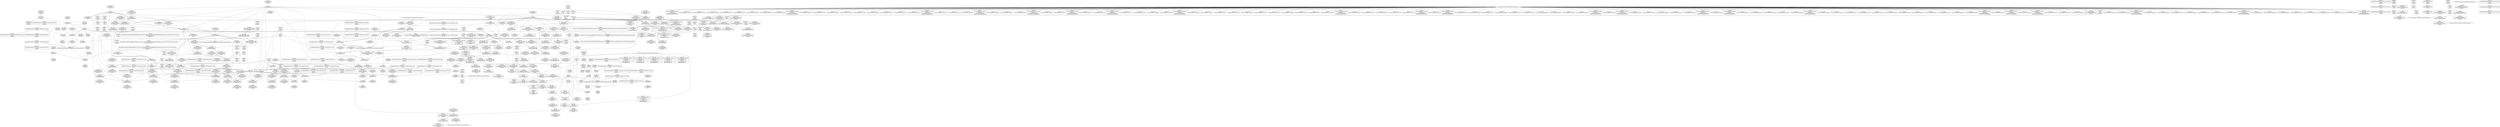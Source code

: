 digraph {
	CE0x4c18fe0 [shape=record,shape=Mrecord,label="{CE0x4c18fe0|_call_void_mcount()_#3|*SummSource*}"]
	CE0x4c3c1c0 [shape=record,shape=Mrecord,label="{CE0x4c3c1c0|232:_%struct.super_block*,_:_CRE_93,94_}"]
	CE0x4c1fd80 [shape=record,shape=Mrecord,label="{CE0x4c1fd80|i64*_getelementptr_inbounds_(_11_x_i64_,_11_x_i64_*___llvm_gcov_ctr202,_i64_0,_i64_10)|*Constant*|*SummSource*}"]
	CE0x4bfd320 [shape=record,shape=Mrecord,label="{CE0x4bfd320|selinux_sb_statfs:tmp14|security/selinux/hooks.c,2625|*SummSink*}"]
	CE0x4c21d30 [shape=record,shape=Mrecord,label="{CE0x4c21d30|i64*_getelementptr_inbounds_(_11_x_i64_,_11_x_i64_*___llvm_gcov_ctr202,_i64_0,_i64_9)|*Constant*|*SummSink*}"]
	CE0x4bf8860 [shape=record,shape=Mrecord,label="{CE0x4bf8860|selinux_sb_statfs:if.then|*SummSink*}"]
	CE0x4c54ec0 [shape=record,shape=Mrecord,label="{CE0x4c54ec0|avc_has_perm:ssid|Function::avc_has_perm&Arg::ssid::}"]
	CE0x4c1d830 [shape=record,shape=Mrecord,label="{CE0x4c1d830|i64*_getelementptr_inbounds_(_2_x_i64_,_2_x_i64_*___llvm_gcov_ctr131,_i64_0,_i64_0)|*Constant*|*SummSink*}"]
	CE0x4c9a280 [shape=record,shape=Mrecord,label="{CE0x4c9a280|avc_has_perm:entry|*SummSource*}"]
	CE0x4c7a1b0 [shape=record,shape=Mrecord,label="{CE0x4c7a1b0|get_current:bb}"]
	CE0x4c00a70 [shape=record,shape=Mrecord,label="{CE0x4c00a70|i8*_getelementptr_inbounds_(_25_x_i8_,_25_x_i8_*_.str3,_i32_0,_i32_0)|*Constant*|*SummSource*}"]
	CE0x4c05260 [shape=record,shape=Mrecord,label="{CE0x4c05260|cred_sid:tmp5|security/selinux/hooks.c,196}"]
	CE0x4c42990 [shape=record,shape=Mrecord,label="{CE0x4c42990|232:_%struct.super_block*,_:_CRE_213,214_}"]
	CE0x4beee40 [shape=record,shape=Mrecord,label="{CE0x4beee40|selinux_sb_statfs:do.end|*SummSink*}"]
	CE0x4c75dc0 [shape=record,shape=Mrecord,label="{CE0x4c75dc0|superblock_has_perm:call|security/selinux/hooks.c,1863}"]
	CE0x4c442c0 [shape=record,shape=Mrecord,label="{CE0x4c442c0|232:_%struct.super_block*,_:_CRE_272,280_|*MultipleSource*|security/selinux/hooks.c,2629|Function::selinux_sb_statfs&Arg::dentry::}"]
	CE0x4c1ca20 [shape=record,shape=Mrecord,label="{CE0x4c1ca20|selinux_sb_statfs:tmp15|security/selinux/hooks.c,2625}"]
	CE0x4c3ce90 [shape=record,shape=Mrecord,label="{CE0x4c3ce90|232:_%struct.super_block*,_:_CRE_148,149_}"]
	CE0x4c05130 [shape=record,shape=Mrecord,label="{CE0x4c05130|cred_sid:tmp4|*LoadInst*|security/selinux/hooks.c,196|*SummSource*}"]
	CE0x4bfc7c0 [shape=record,shape=Mrecord,label="{CE0x4bfc7c0|selinux_sb_statfs:tmp5|security/selinux/hooks.c,2625}"]
	CE0x4bedab0 [shape=record,shape=Mrecord,label="{CE0x4bedab0|cred_sid:tmp|*SummSink*}"]
	CE0x4bf0a50 [shape=record,shape=Mrecord,label="{CE0x4bf0a50|selinux_sb_statfs:tobool1|security/selinux/hooks.c,2625}"]
	CE0x4c8b3a0 [shape=record,shape=Mrecord,label="{CE0x4c8b3a0|selinux_sb_statfs:dentry6|security/selinux/hooks.c,2629|*SummSource*}"]
	CE0x4c14c90 [shape=record,shape=Mrecord,label="{CE0x4c14c90|i32_1|*Constant*|*SummSink*}"]
	CE0x4bfb4b0 [shape=record,shape=Mrecord,label="{CE0x4bfb4b0|selinux_sb_statfs:tmp13|security/selinux/hooks.c,2625}"]
	CE0x4c8c670 [shape=record,shape=Mrecord,label="{CE0x4c8c670|selinux_sb_statfs:call8|security/selinux/hooks.c,2630|*SummSink*}"]
	CE0x4c04c00 [shape=record,shape=Mrecord,label="{CE0x4c04c00|COLLAPSED:_CMRE:_elem_0::|security/selinux/hooks.c,196}"]
	CE0x4c86060 [shape=record,shape=Mrecord,label="{CE0x4c86060|8:_i32,_:_CRE_8,12_|*MultipleSource*|security/selinux/hooks.c,1865|*LoadInst*|security/selinux/hooks.c,1865|security/selinux/hooks.c,1866}"]
	CE0x4c40690 [shape=record,shape=Mrecord,label="{CE0x4c40690|232:_%struct.super_block*,_:_CRE_185,186_}"]
	CE0x4bfb080 [shape=record,shape=Mrecord,label="{CE0x4bfb080|selinux_sb_statfs:entry|*SummSink*}"]
	CE0x4c22680 [shape=record,shape=Mrecord,label="{CE0x4c22680|selinux_sb_statfs:tmp18|security/selinux/hooks.c,2625}"]
	CE0x4c41810 [shape=record,shape=Mrecord,label="{CE0x4c41810|232:_%struct.super_block*,_:_CRE_199,200_}"]
	CE0x4bf5df0 [shape=record,shape=Mrecord,label="{CE0x4bf5df0|i64*_getelementptr_inbounds_(_11_x_i64_,_11_x_i64_*___llvm_gcov_ctr202,_i64_0,_i64_6)|*Constant*}"]
	CE0x4c45370 [shape=record,shape=Mrecord,label="{CE0x4c45370|232:_%struct.super_block*,_:_CRE_311,312_}"]
	CE0x4bed620 [shape=record,shape=Mrecord,label="{CE0x4bed620|i64*_getelementptr_inbounds_(_11_x_i64_,_11_x_i64_*___llvm_gcov_ctr202,_i64_0,_i64_1)|*Constant*|*SummSource*}"]
	CE0x4c3f650 [shape=record,shape=Mrecord,label="{CE0x4c3f650|232:_%struct.super_block*,_:_CRE_172,173_}"]
	CE0x4bedcb0 [shape=record,shape=Mrecord,label="{CE0x4bedcb0|i32_0|*Constant*|*SummSource*}"]
	CE0x4beea40 [shape=record,shape=Mrecord,label="{CE0x4beea40|i1_true|*Constant*}"]
	CE0x4c97700 [shape=record,shape=Mrecord,label="{CE0x4c97700|avc_has_perm:tsid|Function::avc_has_perm&Arg::tsid::|*SummSink*}"]
	CE0x4c825f0 [shape=record,shape=Mrecord,label="{CE0x4c825f0|superblock_has_perm:tmp3|*SummSink*}"]
	CE0x4c8c810 [shape=record,shape=Mrecord,label="{CE0x4c8c810|GLOBAL:superblock_has_perm|*Constant*|*SummSource*}"]
	CE0x4c3aa10 [shape=record,shape=Mrecord,label="{CE0x4c3aa10|232:_%struct.super_block*,_:_CRE_16,24_|*MultipleSource*|security/selinux/hooks.c,2629|Function::selinux_sb_statfs&Arg::dentry::}"]
	CE0x4be25f0 [shape=record,shape=Mrecord,label="{CE0x4be25f0|i8_1|*Constant*|*SummSource*}"]
	CE0x4c362f0 [shape=record,shape=Mrecord,label="{CE0x4c362f0|selinux_sb_statfs:type|security/selinux/hooks.c,2628|*SummSource*}"]
	CE0x4bedd20 [shape=record,shape=Mrecord,label="{CE0x4bedd20|i32_0|*Constant*|*SummSink*}"]
	CE0x4c20090 [shape=record,shape=Mrecord,label="{CE0x4c20090|selinux_sb_statfs:tmp20|security/selinux/hooks.c,2625}"]
	CE0x4c3fa10 [shape=record,shape=Mrecord,label="{CE0x4c3fa10|232:_%struct.super_block*,_:_CRE_175,176_}"]
	CE0x4be29d0 [shape=record,shape=Mrecord,label="{CE0x4be29d0|i8*_getelementptr_inbounds_(_25_x_i8_,_25_x_i8_*_.str3,_i32_0,_i32_0)|*Constant*}"]
	CE0x4c00c30 [shape=record,shape=Mrecord,label="{CE0x4c00c30|i32_2625|*Constant*}"]
	CE0x4c760d0 [shape=record,shape=Mrecord,label="{CE0x4c760d0|GLOBAL:cred_sid|*Constant*|*SummSource*}"]
	CE0x4c97a40 [shape=record,shape=Mrecord,label="{CE0x4c97a40|i16_5|*Constant*|*SummSource*}"]
	CE0x4c76380 [shape=record,shape=Mrecord,label="{CE0x4c76380|cred_sid:entry|*SummSource*}"]
	CE0x4c042b0 [shape=record,shape=Mrecord,label="{CE0x4c042b0|_call_void_mcount()_#3|*SummSink*}"]
	CE0x4c3b390 [shape=record,shape=Mrecord,label="{CE0x4c3b390|232:_%struct.super_block*,_:_CRE_56,64_|*MultipleSource*|security/selinux/hooks.c,2629|Function::selinux_sb_statfs&Arg::dentry::}"]
	CE0x4c40550 [shape=record,shape=Mrecord,label="{CE0x4c40550|232:_%struct.super_block*,_:_CRE_184,185_}"]
	CE0x4c1fe30 [shape=record,shape=Mrecord,label="{CE0x4c1fe30|i64*_getelementptr_inbounds_(_11_x_i64_,_11_x_i64_*___llvm_gcov_ctr202,_i64_0,_i64_10)|*Constant*|*SummSink*}"]
	CE0x4be3010 [shape=record,shape=Mrecord,label="{CE0x4be3010|_call_void_lockdep_rcu_suspicious(i8*_getelementptr_inbounds_(_25_x_i8_,_25_x_i8_*_.str3,_i32_0,_i32_0),_i32_2625,_i8*_getelementptr_inbounds_(_45_x_i8_,_45_x_i8_*_.str12,_i32_0,_i32_0))_#10,_!dbg_!27728|security/selinux/hooks.c,2625|*SummSink*}"]
	CE0x4bf9ba0 [shape=record,shape=Mrecord,label="{CE0x4bf9ba0|i64*_getelementptr_inbounds_(_2_x_i64_,_2_x_i64_*___llvm_gcov_ctr98,_i64_0,_i64_1)|*Constant*}"]
	CE0x4c8dcf0 [shape=record,shape=Mrecord,label="{CE0x4c8dcf0|_ret_i32_%call2,_!dbg_!27722|security/selinux/hooks.c,1866}"]
	CE0x4c416d0 [shape=record,shape=Mrecord,label="{CE0x4c416d0|232:_%struct.super_block*,_:_CRE_198,199_}"]
	CE0x686b120 [shape=record,shape=Mrecord,label="{CE0x686b120|i64*_getelementptr_inbounds_(_11_x_i64_,_11_x_i64_*___llvm_gcov_ctr202,_i64_0,_i64_0)|*Constant*}"]
	CE0x4bfd490 [shape=record,shape=Mrecord,label="{CE0x4bfd490|i1_true|*Constant*|*SummSource*}"]
	CE0x4bf2370 [shape=record,shape=Mrecord,label="{CE0x4bf2370|GLOBAL:current_task|Global_var:current_task}"]
	CE0x4c3fb50 [shape=record,shape=Mrecord,label="{CE0x4c3fb50|232:_%struct.super_block*,_:_CRE_176,177_}"]
	"CONST[source:2(external),value:2(dynamic)][purpose:{subject}][SrcIdx:3]"
	CE0x4c00dd0 [shape=record,shape=Mrecord,label="{CE0x4c00dd0|i32_2625|*Constant*|*SummSource*}"]
	CE0x4c8c4f0 [shape=record,shape=Mrecord,label="{CE0x4c8c4f0|selinux_sb_statfs:call8|security/selinux/hooks.c,2630|*SummSource*}"]
	CE0x4c44df0 [shape=record,shape=Mrecord,label="{CE0x4c44df0|232:_%struct.super_block*,_:_CRE_308,309_}"]
	CE0x4c3fdd0 [shape=record,shape=Mrecord,label="{CE0x4c3fdd0|232:_%struct.super_block*,_:_CRE_178,179_}"]
	CE0x4c861e0 [shape=record,shape=Mrecord,label="{CE0x4c861e0|superblock_has_perm:tmp6|security/selinux/hooks.c,1866|*SummSink*}"]
	CE0x4bf9e00 [shape=record,shape=Mrecord,label="{CE0x4bf9e00|i64_3|*Constant*}"]
	CE0x4c1ccb0 [shape=record,shape=Mrecord,label="{CE0x4c1ccb0|selinux_sb_statfs:tmp16|security/selinux/hooks.c,2625}"]
	CE0x4c75cc0 [shape=record,shape=Mrecord,label="{CE0x4c75cc0|_ret_i32_%tmp6,_!dbg_!27716|security/selinux/hooks.c,197}"]
	CE0x4c85420 [shape=record,shape=Mrecord,label="{CE0x4c85420|superblock_has_perm:tmp5|security/selinux/hooks.c,1865}"]
	CE0x4c39670 [shape=record,shape=Mrecord,label="{CE0x4c39670|i8_10|*Constant*|*SummSink*}"]
	CE0x4be9840 [shape=record,shape=Mrecord,label="{CE0x4be9840|selinux_sb_statfs:tmp8|security/selinux/hooks.c,2625|*SummSink*}"]
	CE0x4c9ae20 [shape=record,shape=Mrecord,label="{CE0x4c9ae20|avc_has_perm:auditdata|Function::avc_has_perm&Arg::auditdata::|*SummSource*}"]
	CE0x4bff260 [shape=record,shape=Mrecord,label="{CE0x4bff260|selinux_sb_statfs:tmp9|security/selinux/hooks.c,2625|*SummSource*}"]
	CE0x4c055e0 [shape=record,shape=Mrecord,label="{CE0x4c055e0|cred_sid:tmp5|security/selinux/hooks.c,196|*SummSink*}"]
	CE0x4c43390 [shape=record,shape=Mrecord,label="{CE0x4c43390|232:_%struct.super_block*,_:_CRE_221,222_}"]
	CE0x4c35220 [shape=record,shape=Mrecord,label="{CE0x4c35220|i32_78|*Constant*|*SummSink*}"]
	CE0x4c3e4d0 [shape=record,shape=Mrecord,label="{CE0x4c3e4d0|232:_%struct.super_block*,_:_CRE_158,159_}"]
	CE0x4c975d0 [shape=record,shape=Mrecord,label="{CE0x4c975d0|avc_has_perm:tsid|Function::avc_has_perm&Arg::tsid::|*SummSource*}"]
	CE0x6259f30 [shape=record,shape=Mrecord,label="{CE0x6259f30|i64*_getelementptr_inbounds_(_11_x_i64_,_11_x_i64_*___llvm_gcov_ctr202,_i64_0,_i64_0)|*Constant*|*SummSink*}"]
	CE0x4be4420 [shape=record,shape=Mrecord,label="{CE0x4be4420|selinux_sb_statfs:do.body|*SummSink*}"]
	CE0x4c43610 [shape=record,shape=Mrecord,label="{CE0x4c43610|232:_%struct.super_block*,_:_CRE_223,224_}"]
	CE0x4c55f80 [shape=record,shape=Mrecord,label="{CE0x4c55f80|cred_sid:tmp1|*SummSink*}"]
	CE0x4c42c10 [shape=record,shape=Mrecord,label="{CE0x4c42c10|232:_%struct.super_block*,_:_CRE_215,216_}"]
	CE0x4c09610 [shape=record,shape=Mrecord,label="{CE0x4c09610|232:_%struct.super_block*,_:_CRE_152,153_}"]
	CE0x4c00a00 [shape=record,shape=Mrecord,label="{CE0x4c00a00|GLOBAL:lockdep_rcu_suspicious|*Constant*|*SummSink*}"]
	CE0x4c97870 [shape=record,shape=Mrecord,label="{CE0x4c97870|i16_5|*Constant*}"]
	CE0x4bf2170 [shape=record,shape=Mrecord,label="{CE0x4bf2170|selinux_sb_statfs:land.lhs.true2|*SummSource*}"]
	CE0x4c99170 [shape=record,shape=Mrecord,label="{CE0x4c99170|_ret_i32_%retval.0,_!dbg_!27728|security/selinux/avc.c,775|*SummSink*}"]
	CE0x4c1c9b0 [shape=record,shape=Mrecord,label="{CE0x4c1c9b0|i8_1|*Constant*}"]
	CE0x4c39e90 [shape=record,shape=Mrecord,label="{CE0x4c39e90|i32_9|*Constant*}"]
	CE0x4c9adb0 [shape=record,shape=Mrecord,label="{CE0x4c9adb0|avc_has_perm:auditdata|Function::avc_has_perm&Arg::auditdata::}"]
	CE0x4c04660 [shape=record,shape=Mrecord,label="{CE0x4c04660|i32_22|*Constant*|*SummSource*}"]
	CE0x4c446a0 [shape=record,shape=Mrecord,label="{CE0x4c446a0|232:_%struct.super_block*,_:_CRE_288,296_|*MultipleSource*|security/selinux/hooks.c,2629|Function::selinux_sb_statfs&Arg::dentry::}"]
	CE0x4bf0bf0 [shape=record,shape=Mrecord,label="{CE0x4bf0bf0|selinux_sb_statfs:tobool1|security/selinux/hooks.c,2625|*SummSink*}"]
	CE0x4c41450 [shape=record,shape=Mrecord,label="{CE0x4c41450|232:_%struct.super_block*,_:_CRE_196,197_}"]
	CE0x4c9a5f0 [shape=record,shape=Mrecord,label="{CE0x4c9a5f0|avc_has_perm:tclass|Function::avc_has_perm&Arg::tclass::}"]
	CE0x4c824c0 [shape=record,shape=Mrecord,label="{CE0x4c824c0|superblock_has_perm:tmp3|*SummSource*}"]
	CE0x4c3b770 [shape=record,shape=Mrecord,label="{CE0x4c3b770|232:_%struct.super_block*,_:_CRE_72,80_|*MultipleSource*|security/selinux/hooks.c,2629|Function::selinux_sb_statfs&Arg::dentry::}"]
	CE0x4c41bd0 [shape=record,shape=Mrecord,label="{CE0x4c41bd0|232:_%struct.super_block*,_:_CRE_202,203_}"]
	CE0x4c8d440 [shape=record,shape=Mrecord,label="{CE0x4c8d440|superblock_has_perm:sb|Function::superblock_has_perm&Arg::sb::|*SummSource*}"]
	CE0x4c411d0 [shape=record,shape=Mrecord,label="{CE0x4c411d0|232:_%struct.super_block*,_:_CRE_194,195_}"]
	CE0x4c40410 [shape=record,shape=Mrecord,label="{CE0x4c40410|232:_%struct.super_block*,_:_CRE_183,184_}"]
	CE0x4c20ff0 [shape=record,shape=Mrecord,label="{CE0x4c20ff0|i32_2625|*Constant*|*SummSink*}"]
	CE0x4c179c0 [shape=record,shape=Mrecord,label="{CE0x4c179c0|cred_sid:tmp1|*SummSource*}"]
	CE0x4c074e0 [shape=record,shape=Mrecord,label="{CE0x4c074e0|get_current:entry|*SummSource*}"]
	CE0x4ca47f0 [shape=record,shape=Mrecord,label="{CE0x4ca47f0|i64*_getelementptr_inbounds_(_2_x_i64_,_2_x_i64_*___llvm_gcov_ctr151,_i64_0,_i64_0)|*Constant*|*SummSink*}"]
	CE0x4c42fd0 [shape=record,shape=Mrecord,label="{CE0x4c42fd0|232:_%struct.super_block*,_:_CRE_218,219_}"]
	CE0x4c739a0 [shape=record,shape=Mrecord,label="{CE0x4c739a0|selinux_sb_statfs:tmp23|security/selinux/hooks.c,2629}"]
	CE0x4bec570 [shape=record,shape=Mrecord,label="{CE0x4bec570|selinux_sb_statfs:call|security/selinux/hooks.c,2625|*SummSink*}"]
	CE0x4c1af30 [shape=record,shape=Mrecord,label="{CE0x4c1af30|selinux_sb_statfs:call|security/selinux/hooks.c,2625}"]
	CE0x4c79ee0 [shape=record,shape=Mrecord,label="{CE0x4c79ee0|_ret_i32_%call8,_!dbg_!27749|security/selinux/hooks.c,2630|*SummSource*}"]
	CE0x4c006e0 [shape=record,shape=Mrecord,label="{CE0x4c006e0|GLOBAL:lockdep_rcu_suspicious|*Constant*}"]
	CE0x4c08d10 [shape=record,shape=Mrecord,label="{CE0x4c08d10|i64_1|*Constant*|*SummSink*}"]
	CE0x4c8b510 [shape=record,shape=Mrecord,label="{CE0x4c8b510|selinux_sb_statfs:dentry6|security/selinux/hooks.c,2629|*SummSink*}"]
	CE0x4bfc060 [shape=record,shape=Mrecord,label="{CE0x4bfc060|i64_4|*Constant*}"]
	CE0x4c3c580 [shape=record,shape=Mrecord,label="{CE0x4c3c580|232:_%struct.super_block*,_:_CRE_144,145_}"]
	CE0x4c3c990 [shape=record,shape=Mrecord,label="{CE0x4c3c990|232:_%struct.super_block*,_:_CRE_112,144_|*MultipleSource*|security/selinux/hooks.c,2629|Function::selinux_sb_statfs&Arg::dentry::}"]
	CE0x4c361c0 [shape=record,shape=Mrecord,label="{CE0x4c361c0|0:_i8,_8:_%struct.dentry*,_24:_%struct.selinux_audit_data*,_:_SCMRE_0,1_|*MultipleSource*|security/selinux/hooks.c, 2626|security/selinux/hooks.c,2628}"]
	CE0x4c8b9d0 [shape=record,shape=Mrecord,label="{CE0x4c8b9d0|selinux_sb_statfs:d_sb7|security/selinux/hooks.c,2630|*SummSink*}"]
	CE0x4c42850 [shape=record,shape=Mrecord,label="{CE0x4c42850|232:_%struct.super_block*,_:_CRE_212,213_}"]
	CE0x4beed10 [shape=record,shape=Mrecord,label="{CE0x4beed10|selinux_sb_statfs:if.end|*SummSource*}"]
	CE0x4bf59e0 [shape=record,shape=Mrecord,label="{CE0x4bf59e0|i64_5|*Constant*}"]
	CE0x4bf8f00 [shape=record,shape=Mrecord,label="{CE0x4bf8f00|selinux_sb_statfs:tmp12|security/selinux/hooks.c,2625}"]
	CE0x4c06510 [shape=record,shape=Mrecord,label="{CE0x4c06510|superblock_has_perm:tmp4|*LoadInst*|security/selinux/hooks.c,1865}"]
	CE0x615f230 [shape=record,shape=Mrecord,label="{CE0x615f230|selinux_sb_statfs:tmp2|*SummSink*}"]
	CE0x4c8d020 [shape=record,shape=Mrecord,label="{CE0x4c8d020|superblock_has_perm:cred|Function::superblock_has_perm&Arg::cred::|*SummSource*}"]
	CE0x4c17360 [shape=record,shape=Mrecord,label="{CE0x4c17360|cred_sid:bb|*SummSink*}"]
	CE0x4be3ae0 [shape=record,shape=Mrecord,label="{CE0x4be3ae0|_call_void_mcount()_#3|*SummSink*}"]
	CE0x4bff5a0 [shape=record,shape=Mrecord,label="{CE0x4bff5a0|selinux_sb_statfs:tmp10|security/selinux/hooks.c,2625}"]
	CE0x4c8b750 [shape=record,shape=Mrecord,label="{CE0x4c8b750|selinux_sb_statfs:d_sb7|security/selinux/hooks.c,2630}"]
	CE0x4c9a920 [shape=record,shape=Mrecord,label="{CE0x4c9a920|avc_has_perm:requested|Function::avc_has_perm&Arg::requested::}"]
	CE0x4bf8d90 [shape=record,shape=Mrecord,label="{CE0x4bf8d90|selinux_sb_statfs:tmp11|security/selinux/hooks.c,2625|*SummSink*}"]
	CE0x4c35680 [shape=record,shape=Mrecord,label="{CE0x4c35680|selinux_sb_statfs:cred4|security/selinux/hooks.c,2625|*SummSource*}"]
	CE0x4c39b90 [shape=record,shape=Mrecord,label="{CE0x4c39b90|selinux_sb_statfs:dentry|Function::selinux_sb_statfs&Arg::dentry::|*SummSink*}"]
	CE0x4c55170 [shape=record,shape=Mrecord,label="{CE0x4c55170|avc_has_perm:ssid|Function::avc_has_perm&Arg::ssid::|*SummSource*}"]
	CE0x4c3b960 [shape=record,shape=Mrecord,label="{CE0x4c3b960|232:_%struct.super_block*,_:_CRE_80,88_|*MultipleSource*|security/selinux/hooks.c,2629|Function::selinux_sb_statfs&Arg::dentry::}"]
	CE0x4beaa50 [shape=record,shape=Mrecord,label="{CE0x4beaa50|selinux_sb_statfs:bb|*SummSource*}"]
	CE0x4bf62e0 [shape=record,shape=Mrecord,label="{CE0x4bf62e0|superblock_has_perm:bb|*SummSource*}"]
	CE0x4c45870 [shape=record,shape=Mrecord,label="{CE0x4c45870|232:_%struct.super_block*,_:_CRE_315,316_}"]
	CE0x4c04240 [shape=record,shape=Mrecord,label="{CE0x4c04240|_call_void_mcount()_#3|*SummSource*}"]
	CE0x4beec70 [shape=record,shape=Mrecord,label="{CE0x4beec70|i32_1|*Constant*|*SummSource*}"]
	CE0x4c05480 [shape=record,shape=Mrecord,label="{CE0x4c05480|cred_sid:tmp5|security/selinux/hooks.c,196|*SummSource*}"]
	CE0x4c40050 [shape=record,shape=Mrecord,label="{CE0x4c40050|232:_%struct.super_block*,_:_CRE_180,181_}"]
	CE0x4ca45c0 [shape=record,shape=Mrecord,label="{CE0x4ca45c0|i64*_getelementptr_inbounds_(_2_x_i64_,_2_x_i64_*___llvm_gcov_ctr151,_i64_0,_i64_0)|*Constant*|*SummSource*}"]
	CE0x4bf8c60 [shape=record,shape=Mrecord,label="{CE0x4bf8c60|selinux_sb_statfs:tmp11|security/selinux/hooks.c,2625|*SummSource*}"]
	CE0x686b210 [shape=record,shape=Mrecord,label="{CE0x686b210|i64*_getelementptr_inbounds_(_11_x_i64_,_11_x_i64_*___llvm_gcov_ctr202,_i64_0,_i64_0)|*Constant*|*SummSource*}"]
	CE0x4c8cb20 [shape=record,shape=Mrecord,label="{CE0x4c8cb20|superblock_has_perm:entry|*SummSource*}"]
	CE0x4c04c70 [shape=record,shape=Mrecord,label="{CE0x4c04c70|cred_sid:security|security/selinux/hooks.c,196|*SummSink*}"]
	CE0x4becbf0 [shape=record,shape=Mrecord,label="{CE0x4becbf0|get_current:tmp4|./arch/x86/include/asm/current.h,14|*SummSink*}"]
	CE0x4c3e250 [shape=record,shape=Mrecord,label="{CE0x4c3e250|232:_%struct.super_block*,_:_CRE_156,157_}"]
	CE0x4c094d0 [shape=record,shape=Mrecord,label="{CE0x4c094d0|232:_%struct.super_block*,_:_CRE_151,152_}"]
	CE0x4c41f90 [shape=record,shape=Mrecord,label="{CE0x4c41f90|232:_%struct.super_block*,_:_CRE_205,206_}"]
	CE0x4bee440 [shape=record,shape=Mrecord,label="{CE0x4bee440|i64*_getelementptr_inbounds_(_11_x_i64_,_11_x_i64_*___llvm_gcov_ctr202,_i64_0,_i64_6)|*Constant*|*SummSource*}"]
	CE0x4c1c5a0 [shape=record,shape=Mrecord,label="{CE0x4c1c5a0|i64*_getelementptr_inbounds_(_11_x_i64_,_11_x_i64_*___llvm_gcov_ctr202,_i64_0,_i64_8)|*Constant*|*SummSource*}"]
	CE0x4bed040 [shape=record,shape=Mrecord,label="{CE0x4bed040|i64_1|*Constant*}"]
	CE0x4c36150 [shape=record,shape=Mrecord,label="{CE0x4c36150|selinux_sb_statfs:type|security/selinux/hooks.c,2628}"]
	CE0x4c8cf50 [shape=record,shape=Mrecord,label="{CE0x4c8cf50|superblock_has_perm:cred|Function::superblock_has_perm&Arg::cred::}"]
	CE0x4bed780 [shape=record,shape=Mrecord,label="{CE0x4bed780|cred_sid:tmp|*SummSource*}"]
	CE0x4c44890 [shape=record,shape=Mrecord,label="{CE0x4c44890|232:_%struct.super_block*,_:_CRE_296,304_|*MultipleSource*|security/selinux/hooks.c,2629|Function::selinux_sb_statfs&Arg::dentry::}"]
	CE0x4c1d050 [shape=record,shape=Mrecord,label="{CE0x4c1d050|get_current:tmp4|./arch/x86/include/asm/current.h,14|*SummSource*}"]
	CE0x4be99f0 [shape=record,shape=Mrecord,label="{CE0x4be99f0|selinux_sb_statfs:tmp8|security/selinux/hooks.c,2625|*SummSource*}"]
	CE0x4c97320 [shape=record,shape=Mrecord,label="{CE0x4c97320|superblock_has_perm:tmp6|security/selinux/hooks.c,1866}"]
	CE0x4c45ff0 [shape=record,shape=Mrecord,label="{CE0x4c45ff0|selinux_sb_statfs:tmp22|*LoadInst*|security/selinux/hooks.c,2629|*SummSource*}"]
	CE0x4c79390 [shape=record,shape=Mrecord,label="{CE0x4c79390|superblock_has_perm:tmp}"]
	CE0x4c552d0 [shape=record,shape=Mrecord,label="{CE0x4c552d0|avc_has_perm:tsid|Function::avc_has_perm&Arg::tsid::}"]
	CE0x4bfc970 [shape=record,shape=Mrecord,label="{CE0x4bfc970|selinux_sb_statfs:tmp5|security/selinux/hooks.c,2625|*SummSink*}"]
	CE0x4c09a60 [shape=record,shape=Mrecord,label="{CE0x4c09a60|selinux_sb_statfs:tmp15|security/selinux/hooks.c,2625|*SummSink*}"]
	CE0x4c9aa00 [shape=record,shape=Mrecord,label="{CE0x4c9aa00|avc_has_perm:requested|Function::avc_has_perm&Arg::requested::|*SummSource*}"]
	CE0x4c05720 [shape=record,shape=Mrecord,label="{CE0x4c05720|i32_1|*Constant*}"]
	"CONST[source:0(mediator),value:0(static)][purpose:{operation}][SnkIdx:3]"
	CE0x4c071e0 [shape=record,shape=Mrecord,label="{CE0x4c071e0|GLOBAL:get_current|*Constant*|*SummSink*}"]
	CE0x4be9600 [shape=record,shape=Mrecord,label="{CE0x4be9600|selinux_sb_statfs:tmp8|security/selinux/hooks.c,2625}"]
	CE0x4bf8940 [shape=record,shape=Mrecord,label="{CE0x4bf8940|selinux_sb_statfs:tobool|security/selinux/hooks.c,2625}"]
	CE0x4bf22d0 [shape=record,shape=Mrecord,label="{CE0x4bf22d0|%struct.task_struct*_(%struct.task_struct**)*_asm_movq_%gs:$_1:P_,$0_,_r,im,_dirflag_,_fpsr_,_flags_}"]
	CE0x4c89f80 [shape=record,shape=Mrecord,label="{CE0x4c89f80|%struct.task_struct*_(%struct.task_struct**)*_asm_movq_%gs:$_1:P_,$0_,_r,im,_dirflag_,_fpsr_,_flags_|*SummSink*}"]
	CE0x4c3e610 [shape=record,shape=Mrecord,label="{CE0x4c3e610|232:_%struct.super_block*,_:_CRE_159,160_}"]
	CE0x4bfbf30 [shape=record,shape=Mrecord,label="{CE0x4bfbf30|GLOBAL:selinux_sb_statfs.__warned|Global_var:selinux_sb_statfs.__warned|*SummSink*}"]
	CE0x4c78790 [shape=record,shape=Mrecord,label="{CE0x4c78790|get_current:tmp2}"]
	CE0x4c16130 [shape=record,shape=Mrecord,label="{CE0x4c16130|cred_sid:tmp6|security/selinux/hooks.c,197|*SummSource*}"]
	CE0x4c75e30 [shape=record,shape=Mrecord,label="{CE0x4c75e30|superblock_has_perm:call|security/selinux/hooks.c,1863|*SummSource*}"]
	CE0x4c3cb20 [shape=record,shape=Mrecord,label="{CE0x4c3cb20|232:_%struct.super_block*,_:_CRE_145,146_}"]
	CE0x4c45af0 [shape=record,shape=Mrecord,label="{CE0x4c45af0|232:_%struct.super_block*,_:_CRE_317,318_}"]
	CE0x4c4c260 [shape=record,shape=Mrecord,label="{CE0x4c4c260|i32_12|*Constant*|*SummSource*}"]
	CE0x4bfa9a0 [shape=record,shape=Mrecord,label="{CE0x4bfa9a0|selinux_sb_statfs:if.end|*SummSink*}"]
	CE0x4c21ba0 [shape=record,shape=Mrecord,label="{CE0x4c21ba0|i64*_getelementptr_inbounds_(_11_x_i64_,_11_x_i64_*___llvm_gcov_ctr202,_i64_0,_i64_9)|*Constant*|*SummSource*}"]
	CE0x4c153a0 [shape=record,shape=Mrecord,label="{CE0x4c153a0|cred_sid:sid|security/selinux/hooks.c,197|*SummSink*}"]
	CE0x4c837a0 [shape=record,shape=Mrecord,label="{CE0x4c837a0|get_current:tmp1}"]
	CE0x4beab70 [shape=record,shape=Mrecord,label="{CE0x4beab70|selinux_sb_statfs:do.body}"]
	CE0x4c35a50 [shape=record,shape=Mrecord,label="{CE0x4c35a50|selinux_sb_statfs:tmp21|security/selinux/hooks.c,2625}"]
	CE0x4c3f790 [shape=record,shape=Mrecord,label="{CE0x4c3f790|232:_%struct.super_block*,_:_CRE_173,174_}"]
	CE0x4beaac0 [shape=record,shape=Mrecord,label="{CE0x4beaac0|selinux_sb_statfs:land.lhs.true2}"]
	CE0x4c40910 [shape=record,shape=Mrecord,label="{CE0x4c40910|232:_%struct.super_block*,_:_CRE_187,188_}"]
	CE0x4c40b90 [shape=record,shape=Mrecord,label="{CE0x4c40b90|232:_%struct.super_block*,_:_CRE_189,190_}"]
	CE0x4c19120 [shape=record,shape=Mrecord,label="{CE0x4c19120|get_current:tmp4|./arch/x86/include/asm/current.h,14}"]
	CE0x4c04370 [shape=record,shape=Mrecord,label="{CE0x4c04370|i32_22|*Constant*}"]
	CE0x4c9a4f0 [shape=record,shape=Mrecord,label="{CE0x4c9a4f0|_ret_i32_%retval.0,_!dbg_!27728|security/selinux/avc.c,775}"]
	CE0x4c1d920 [shape=record,shape=Mrecord,label="{CE0x4c1d920|cred_sid:tmp}"]
	CE0x4c98bc0 [shape=record,shape=Mrecord,label="{CE0x4c98bc0|get_current:tmp2|*SummSink*}"]
	CE0x4c235e0 [shape=record,shape=Mrecord,label="{CE0x4c235e0|selinux_sb_statfs:tmp6|security/selinux/hooks.c,2625|*SummSink*}"]
	CE0x4c06cc0 [shape=record,shape=Mrecord,label="{CE0x4c06cc0|selinux_sb_statfs:call3|security/selinux/hooks.c,2625|*SummSink*}"]
	CE0x4c157e0 [shape=record,shape=Mrecord,label="{CE0x4c157e0|0:_i32,_4:_i32,_8:_i32,_12:_i32,_:_CMRE_4,8_|*MultipleSource*|security/selinux/hooks.c,196|*LoadInst*|security/selinux/hooks.c,196|security/selinux/hooks.c,197}"]
	CE0x4c459b0 [shape=record,shape=Mrecord,label="{CE0x4c459b0|232:_%struct.super_block*,_:_CRE_316,317_}"]
	CE0x4c56980 [shape=record,shape=Mrecord,label="{CE0x4c56980|cred_sid:tmp3}"]
	CE0x5f7f2d0 [shape=record,shape=Mrecord,label="{CE0x5f7f2d0|selinux_sb_statfs:tmp}"]
	CE0x4c234d0 [shape=record,shape=Mrecord,label="{CE0x4c234d0|selinux_sb_statfs:tmp6|security/selinux/hooks.c,2625|*SummSource*}"]
	CE0x4c45730 [shape=record,shape=Mrecord,label="{CE0x4c45730|232:_%struct.super_block*,_:_CRE_314,315_}"]
	CE0x4bed300 [shape=record,shape=Mrecord,label="{CE0x4bed300|i64_2|*Constant*|*SummSink*}"]
	CE0x4c19c50 [shape=record,shape=Mrecord,label="{CE0x4c19c50|get_current:tmp3|*SummSink*}"]
	CE0x4c15310 [shape=record,shape=Mrecord,label="{CE0x4c15310|cred_sid:sid|security/selinux/hooks.c,197}"]
	CE0x4c8b6e0 [shape=record,shape=Mrecord,label="{CE0x4c8b6e0|selinux_sb_statfs:tmp24|*LoadInst*|security/selinux/hooks.c,2630}"]
	CE0x4be28a0 [shape=record,shape=Mrecord,label="{CE0x4be28a0|i8_1|*Constant*|*SummSink*}"]
	CE0x4c3bd40 [shape=record,shape=Mrecord,label="{CE0x4c3bd40|232:_%struct.super_block*,_:_CRE_90,91_}"]
	CE0x4c8d600 [shape=record,shape=Mrecord,label="{CE0x4c8d600|superblock_has_perm:sb|Function::superblock_has_perm&Arg::sb::|*SummSink*}"]
	CE0x4c34dc0 [shape=record,shape=Mrecord,label="{CE0x4c34dc0|_ret_%struct.task_struct*_%tmp4,_!dbg_!27714|./arch/x86/include/asm/current.h,14|*SummSink*}"]
	CE0x4c22460 [shape=record,shape=Mrecord,label="{CE0x4c22460|selinux_sb_statfs:tmp17|security/selinux/hooks.c,2625|*SummSink*}"]
	CE0x4c8a650 [shape=record,shape=Mrecord,label="{CE0x4c8a650|_ret_i32_%tmp6,_!dbg_!27716|security/selinux/hooks.c,197|*SummSink*}"]
	CE0x4bf9270 [shape=record,shape=Mrecord,label="{CE0x4bf9270|selinux_sb_statfs:tmp12|security/selinux/hooks.c,2625|*SummSink*}"]
	CE0x4bf5be0 [shape=record,shape=Mrecord,label="{CE0x4bf5be0|i64_5|*Constant*|*SummSource*}"]
	CE0x4c1f910 [shape=record,shape=Mrecord,label="{CE0x4c1f910|selinux_sb_statfs:tmp19|security/selinux/hooks.c,2625}"]
	CE0x4c04fb0 [shape=record,shape=Mrecord,label="{CE0x4c04fb0|cred_sid:tmp4|*LoadInst*|security/selinux/hooks.c,196}"]
	CE0x4c052d0 [shape=record,shape=Mrecord,label="{CE0x4c052d0|cred_sid:tmp4|*LoadInst*|security/selinux/hooks.c,196|*SummSink*}"]
	CE0x4c00930 [shape=record,shape=Mrecord,label="{CE0x4c00930|GLOBAL:lockdep_rcu_suspicious|*Constant*|*SummSource*}"]
	CE0x4c20cc0 [shape=record,shape=Mrecord,label="{CE0x4c20cc0|superblock_has_perm:tmp1|*SummSource*}"]
	CE0x4c99de0 [shape=record,shape=Mrecord,label="{CE0x4c99de0|i32_(i32,_i32,_i16,_i32,_%struct.common_audit_data*)*_bitcast_(i32_(i32,_i32,_i16,_i32,_%struct.common_audit_data.495*)*_avc_has_perm_to_i32_(i32,_i32,_i16,_i32,_%struct.common_audit_data*)*)|*Constant*|*SummSource*}"]
	CE0x4bfaff0 [shape=record,shape=Mrecord,label="{CE0x4bfaff0|selinux_sb_statfs:land.lhs.true|*SummSource*}"]
	CE0x4c79cb0 [shape=record,shape=Mrecord,label="{CE0x4c79cb0|superblock_has_perm:ad|Function::superblock_has_perm&Arg::ad::|*SummSink*}"]
	CE0x4c17950 [shape=record,shape=Mrecord,label="{CE0x4c17950|cred_sid:tmp1}"]
	CE0x4c3fc90 [shape=record,shape=Mrecord,label="{CE0x4c3fc90|232:_%struct.super_block*,_:_CRE_177,178_}"]
	CE0x4c42490 [shape=record,shape=Mrecord,label="{CE0x4c42490|232:_%struct.super_block*,_:_CRE_209,210_}"]
	CE0x4bf6450 [shape=record,shape=Mrecord,label="{CE0x4bf6450|selinux_sb_statfs:do.end}"]
	CE0x4c06310 [shape=record,shape=Mrecord,label="{CE0x4c06310|i32_0|*Constant*}"]
	CE0x4c7a310 [shape=record,shape=Mrecord,label="{CE0x4c7a310|get_current:bb|*SummSource*}"]
	CE0x4c44e60 [shape=record,shape=Mrecord,label="{CE0x4c44e60|232:_%struct.super_block*,_:_CRE_307,308_}"]
	CE0x4c98b50 [shape=record,shape=Mrecord,label="{CE0x4c98b50|get_current:tmp2|*SummSource*}"]
	CE0x4c35170 [shape=record,shape=Mrecord,label="{CE0x4c35170|i32_78|*Constant*}"]
	CE0x4bf0460 [shape=record,shape=Mrecord,label="{CE0x4bf0460|_call_void_mcount()_#3|*SummSource*}"]
	CE0x4c4c740 [shape=record,shape=Mrecord,label="{CE0x4c4c740|selinux_sb_statfs:s_root|security/selinux/hooks.c,2629|*SummSource*}"]
	CE0x4c46130 [shape=record,shape=Mrecord,label="{CE0x4c46130|selinux_sb_statfs:tmp22|*LoadInst*|security/selinux/hooks.c,2629|*SummSink*}"]
	CE0x4c1f7e0 [shape=record,shape=Mrecord,label="{CE0x4c1f7e0|i64*_getelementptr_inbounds_(_11_x_i64_,_11_x_i64_*___llvm_gcov_ctr202,_i64_0,_i64_10)|*Constant*}"]
	CE0x4c3c800 [shape=record,shape=Mrecord,label="{CE0x4c3c800|232:_%struct.super_block*,_:_CRE_104,112_|*MultipleSource*|security/selinux/hooks.c,2629|Function::selinux_sb_statfs&Arg::dentry::}"]
	CE0x4c8c880 [shape=record,shape=Mrecord,label="{CE0x4c8c880|GLOBAL:superblock_has_perm|*Constant*|*SummSink*}"]
	CE0x4c78bc0 [shape=record,shape=Mrecord,label="{CE0x4c78bc0|superblock_has_perm:tmp3}"]
	CE0x4c454b0 [shape=record,shape=Mrecord,label="{CE0x4c454b0|232:_%struct.super_block*,_:_CRE_312,313_}"]
	CE0x4bfb980 [shape=record,shape=Mrecord,label="{CE0x4bfb980|selinux_sb_statfs:tmp14|security/selinux/hooks.c,2625}"]
	CE0x4beac40 [shape=record,shape=Mrecord,label="{CE0x4beac40|selinux_sb_statfs:do.body|*SummSource*}"]
	CE0x5f7f3b0 [shape=record,shape=Mrecord,label="{CE0x5f7f3b0|selinux_sb_statfs:tmp|*SummSource*}"]
	CE0x4c854f0 [shape=record,shape=Mrecord,label="{CE0x4c854f0|superblock_has_perm:tmp5|security/selinux/hooks.c,1865|*SummSource*}"]
	CE0x4c56b00 [shape=record,shape=Mrecord,label="{CE0x4c56b00|cred_sid:tmp3|*SummSource*}"]
	CE0x4c79400 [shape=record,shape=Mrecord,label="{CE0x4c79400|COLLAPSED:_GCMRE___llvm_gcov_ctr151_internal_global_2_x_i64_zeroinitializer:_elem_0:default:}"]
	CE0x4c35460 [shape=record,shape=Mrecord,label="{CE0x4c35460|selinux_sb_statfs:cred4|security/selinux/hooks.c,2625|*SummSink*}"]
	CE0x4c3b580 [shape=record,shape=Mrecord,label="{CE0x4c3b580|232:_%struct.super_block*,_:_CRE_64,72_|*MultipleSource*|security/selinux/hooks.c,2629|Function::selinux_sb_statfs&Arg::dentry::}"]
	CE0x4c7a010 [shape=record,shape=Mrecord,label="{CE0x4c7a010|_ret_i32_%call8,_!dbg_!27749|security/selinux/hooks.c,2630|*SummSink*}"]
	CE0x4c45c30 [shape=record,shape=Mrecord,label="{CE0x4c45c30|232:_%struct.super_block*,_:_CRE_318,319_}"]
	CE0x4c7a440 [shape=record,shape=Mrecord,label="{CE0x4c7a440|get_current:bb|*SummSink*}"]
	CE0x4bfa2b0 [shape=record,shape=Mrecord,label="{CE0x4bfa2b0|selinux_sb_statfs:do.end|*SummSource*}"]
	CE0x4c73b90 [shape=record,shape=Mrecord,label="{CE0x4c73b90|selinux_sb_statfs:tmp23|security/selinux/hooks.c,2629|*SummSource*}"]
	CE0x4c3b1a0 [shape=record,shape=Mrecord,label="{CE0x4c3b1a0|232:_%struct.super_block*,_:_CRE_48,52_|*MultipleSource*|security/selinux/hooks.c,2629|Function::selinux_sb_statfs&Arg::dentry::}"]
	CE0x4c1cd20 [shape=record,shape=Mrecord,label="{CE0x4c1cd20|selinux_sb_statfs:tmp16|security/selinux/hooks.c,2625|*SummSource*}"]
	CE0x4c04970 [shape=record,shape=Mrecord,label="{CE0x4c04970|cred_sid:security|security/selinux/hooks.c,196|*SummSource*}"]
	CE0x4c42e90 [shape=record,shape=Mrecord,label="{CE0x4c42e90|232:_%struct.super_block*,_:_CRE_217,218_}"]
	CE0x4c455f0 [shape=record,shape=Mrecord,label="{CE0x4c455f0|232:_%struct.super_block*,_:_CRE_313,314_}"]
	CE0x4befbe0 [shape=record,shape=Mrecord,label="{CE0x4befbe0|selinux_sb_statfs:if.end}"]
	CE0x4c8d7b0 [shape=record,shape=Mrecord,label="{CE0x4c8d7b0|i32_8|*Constant*|*SummSource*}"]
	CE0x4c1aa50 [shape=record,shape=Mrecord,label="{CE0x4c1aa50|get_current:tmp|*SummSink*}"]
	CE0x4c08a70 [shape=record,shape=Mrecord,label="{CE0x4c08a70|i64*_getelementptr_inbounds_(_2_x_i64_,_2_x_i64_*___llvm_gcov_ctr151,_i64_0,_i64_1)|*Constant*|*SummSource*}"]
	CE0x4c09250 [shape=record,shape=Mrecord,label="{CE0x4c09250|232:_%struct.super_block*,_:_CRE_149,150_}"]
	CE0x4c7b550 [shape=record,shape=Mrecord,label="{CE0x4c7b550|_ret_i32_%call8,_!dbg_!27749|security/selinux/hooks.c,2630}"]
	CE0x4c45eb0 [shape=record,shape=Mrecord,label="{CE0x4c45eb0|selinux_sb_statfs:tmp22|*LoadInst*|security/selinux/hooks.c,2629}"]
	CE0x4c9a000 [shape=record,shape=Mrecord,label="{CE0x4c9a000|i32_(i32,_i32,_i16,_i32,_%struct.common_audit_data*)*_bitcast_(i32_(i32,_i32,_i16,_i32,_%struct.common_audit_data.495*)*_avc_has_perm_to_i32_(i32,_i32,_i16,_i32,_%struct.common_audit_data*)*)|*Constant*|*SummSink*}"]
	CE0x4c34ae0 [shape=record,shape=Mrecord,label="{CE0x4c34ae0|_ret_%struct.task_struct*_%tmp4,_!dbg_!27714|./arch/x86/include/asm/current.h,14|*SummSource*}"]
	CE0x4c40190 [shape=record,shape=Mrecord,label="{CE0x4c40190|232:_%struct.super_block*,_:_CRE_181,182_}"]
	CE0x4c8c9b0 [shape=record,shape=Mrecord,label="{CE0x4c8c9b0|superblock_has_perm:entry}"]
	CE0x4c3a290 [shape=record,shape=Mrecord,label="{CE0x4c3a290|selinux_sb_statfs:d_sb|security/selinux/hooks.c,2629|*SummSink*}"]
	CE0x4c41e50 [shape=record,shape=Mrecord,label="{CE0x4c41e50|232:_%struct.super_block*,_:_CRE_204,205_}"]
	CE0x4bf0d60 [shape=record,shape=Mrecord,label="{CE0x4bf0d60|i64_4|*Constant*|*SummSource*}"]
	CE0x4bf1050 [shape=record,shape=Mrecord,label="{CE0x4bf1050|i64_4|*Constant*|*SummSink*}"]
	CE0x4c20570 [shape=record,shape=Mrecord,label="{CE0x4c20570|selinux_sb_statfs:tmp20|security/selinux/hooks.c,2625|*SummSink*}"]
	CE0x4bff610 [shape=record,shape=Mrecord,label="{CE0x4bff610|selinux_sb_statfs:tmp10|security/selinux/hooks.c,2625|*SummSource*}"]
	CE0x4c440d0 [shape=record,shape=Mrecord,label="{CE0x4c440d0|232:_%struct.super_block*,_:_CRE_264,272_|*MultipleSource*|security/selinux/hooks.c,2629|Function::selinux_sb_statfs&Arg::dentry::}"]
	CE0x4c40e10 [shape=record,shape=Mrecord,label="{CE0x4c40e10|232:_%struct.super_block*,_:_CRE_191,192_}"]
	CE0x4bfd1f0 [shape=record,shape=Mrecord,label="{CE0x4bfd1f0|selinux_sb_statfs:tmp14|security/selinux/hooks.c,2625|*SummSource*}"]
	CE0x4c03d00 [shape=record,shape=Mrecord,label="{CE0x4c03d00|selinux_sb_statfs:tmp18|security/selinux/hooks.c,2625|*SummSink*}"]
	CE0x4c8d960 [shape=record,shape=Mrecord,label="{CE0x4c8d960|i32_8|*Constant*|*SummSink*}"]
	CE0x4c063e0 [shape=record,shape=Mrecord,label="{CE0x4c063e0|superblock_has_perm:s_security|security/selinux/hooks.c,1865}"]
	CE0x4c56670 [shape=record,shape=Mrecord,label="{CE0x4c56670|cred_sid:tmp2|*SummSink*}"]
	CE0x4c3f150 [shape=record,shape=Mrecord,label="{CE0x4c3f150|232:_%struct.super_block*,_:_CRE_168,169_}"]
	CE0x4bfca10 [shape=record,shape=Mrecord,label="{CE0x4bfca10|selinux_sb_statfs:tmp6|security/selinux/hooks.c,2625}"]
	CE0x4c04010 [shape=record,shape=Mrecord,label="{CE0x4c04010|_call_void_mcount()_#3}"]
	CE0x4c3eb10 [shape=record,shape=Mrecord,label="{CE0x4c3eb10|232:_%struct.super_block*,_:_CRE_163,164_}"]
	CE0x4c402d0 [shape=record,shape=Mrecord,label="{CE0x4c402d0|232:_%struct.super_block*,_:_CRE_182,183_}"]
	CE0x4c425d0 [shape=record,shape=Mrecord,label="{CE0x4c425d0|232:_%struct.super_block*,_:_CRE_210,211_}"]
	CE0x4c09390 [shape=record,shape=Mrecord,label="{CE0x4c09390|232:_%struct.super_block*,_:_CRE_150,151_}"]
	CE0x4c19080 [shape=record,shape=Mrecord,label="{CE0x4c19080|_call_void_mcount()_#3|*SummSink*}"]
	CE0x4c1b7e0 [shape=record,shape=Mrecord,label="{CE0x4c1b7e0|selinux_sb_statfs:tmp2|*SummSource*}"]
	CE0x4c03b80 [shape=record,shape=Mrecord,label="{CE0x4c03b80|selinux_sb_statfs:tmp18|security/selinux/hooks.c,2625|*SummSource*}"]
	CE0x4c39330 [shape=record,shape=Mrecord,label="{CE0x4c39330|i8_10|*Constant*}"]
	CE0x4c8cc40 [shape=record,shape=Mrecord,label="{CE0x4c8cc40|superblock_has_perm:entry|*SummSink*}"]
	CE0x4c78930 [shape=record,shape=Mrecord,label="{CE0x4c78930|superblock_has_perm:tmp2|*SummSink*}"]
	CE0x4c8d3d0 [shape=record,shape=Mrecord,label="{CE0x4c8d3d0|superblock_has_perm:sb|Function::superblock_has_perm&Arg::sb::}"]
	CE0x4be2b40 [shape=record,shape=Mrecord,label="{CE0x4be2b40|_call_void_lockdep_rcu_suspicious(i8*_getelementptr_inbounds_(_25_x_i8_,_25_x_i8_*_.str3,_i32_0,_i32_0),_i32_2625,_i8*_getelementptr_inbounds_(_45_x_i8_,_45_x_i8_*_.str12,_i32_0,_i32_0))_#10,_!dbg_!27728|security/selinux/hooks.c,2625}"]
	CE0x4bff8b0 [shape=record,shape=Mrecord,label="{CE0x4bff8b0|selinux_sb_statfs:tmp11|security/selinux/hooks.c,2625}"]
	CE0x4c487e0 [shape=record,shape=Mrecord,label="{CE0x4c487e0|96:_%struct.dentry*,_272:_i8*,_:_CRE_272,280_|*MultipleSource*|security/selinux/hooks.c,2629|*LoadInst*|security/selinux/hooks.c,2629}"]
	CE0x4c35d40 [shape=record,shape=Mrecord,label="{CE0x4c35d40|selinux_sb_statfs:tmp21|security/selinux/hooks.c,2625|*SummSource*}"]
	CE0x4c42350 [shape=record,shape=Mrecord,label="{CE0x4c42350|232:_%struct.super_block*,_:_CRE_208,209_}"]
	CE0x4bfb520 [shape=record,shape=Mrecord,label="{CE0x4bfb520|selinux_sb_statfs:tmp13|security/selinux/hooks.c,2625|*SummSource*}"]
	CE0x4c8be20 [shape=record,shape=Mrecord,label="{CE0x4c8be20|selinux_sb_statfs:tmp24|*LoadInst*|security/selinux/hooks.c,2630|*SummSource*}"]
	CE0x4be2480 [shape=record,shape=Mrecord,label="{CE0x4be2480|selinux_sb_statfs:tmp16|security/selinux/hooks.c,2625|*SummSink*}"]
	CE0x4bf9490 [shape=record,shape=Mrecord,label="{CE0x4bf9490|i64_0|*Constant*|*SummSource*}"]
	CE0x4c020c0 [shape=record,shape=Mrecord,label="{CE0x4c020c0|GLOBAL:current_task|Global_var:current_task|*SummSource*}"]
	CE0x4c3ad90 [shape=record,shape=Mrecord,label="{CE0x4c3ad90|232:_%struct.super_block*,_:_CRE_24,40_|*MultipleSource*|security/selinux/hooks.c,2629|Function::selinux_sb_statfs&Arg::dentry::}"]
	CE0x4c3bf30 [shape=record,shape=Mrecord,label="{CE0x4c3bf30|232:_%struct.super_block*,_:_CRE_91,92_}"]
	CE0x4c45d70 [shape=record,shape=Mrecord,label="{CE0x4c45d70|232:_%struct.super_block*,_:_CRE_319,320_}"]
	CE0x4c43250 [shape=record,shape=Mrecord,label="{CE0x4c43250|232:_%struct.super_block*,_:_CRE_220,221_}"]
	CE0x4c08ca0 [shape=record,shape=Mrecord,label="{CE0x4c08ca0|i64_1|*Constant*|*SummSource*}"]
	CE0x4c9a110 [shape=record,shape=Mrecord,label="{CE0x4c9a110|avc_has_perm:entry}"]
	CE0x4c15500 [shape=record,shape=Mrecord,label="{CE0x4c15500|cred_sid:sid|security/selinux/hooks.c,197|*SummSource*}"]
	CE0x4c216b0 [shape=record,shape=Mrecord,label="{CE0x4c216b0|i8*_getelementptr_inbounds_(_45_x_i8_,_45_x_i8_*_.str12,_i32_0,_i32_0)|*Constant*|*SummSource*}"]
	CE0x4c4c350 [shape=record,shape=Mrecord,label="{CE0x4c4c350|i32_12|*Constant*|*SummSink*}"]
	CE0x4c3cd10 [shape=record,shape=Mrecord,label="{CE0x4c3cd10|232:_%struct.super_block*,_:_CRE_146,147_}"]
	CE0x4c8cd20 [shape=record,shape=Mrecord,label="{CE0x4c8cd20|i32_8|*Constant*}"]
	CE0x4c3f510 [shape=record,shape=Mrecord,label="{CE0x4c3f510|232:_%struct.super_block*,_:_CRE_171,172_}"]
	CE0x4c21da0 [shape=record,shape=Mrecord,label="{CE0x4c21da0|GLOBAL:get_current|*Constant*}"]
	CE0x4bee290 [shape=record,shape=Mrecord,label="{CE0x4bee290|superblock_has_perm:tmp2}"]
	CE0x4c420d0 [shape=record,shape=Mrecord,label="{CE0x4c420d0|232:_%struct.super_block*,_:_CRE_206,207_}"]
	CE0x4c42ad0 [shape=record,shape=Mrecord,label="{CE0x4c42ad0|232:_%struct.super_block*,_:_CRE_214,215_}"]
	CE0x4c99c10 [shape=record,shape=Mrecord,label="{CE0x4c99c10|superblock_has_perm:call2|security/selinux/hooks.c,1866|*SummSource*}"]
	CE0x4c40a50 [shape=record,shape=Mrecord,label="{CE0x4c40a50|232:_%struct.super_block*,_:_CRE_188,189_}"]
	CE0x4c3a4d0 [shape=record,shape=Mrecord,label="{CE0x4c3a4d0|232:_%struct.super_block*,_:_CRE_0,4_|*MultipleSource*|security/selinux/hooks.c,2629|Function::selinux_sb_statfs&Arg::dentry::}"]
	CE0x4c9ab70 [shape=record,shape=Mrecord,label="{CE0x4c9ab70|avc_has_perm:requested|Function::avc_has_perm&Arg::requested::|*SummSink*}"]
	CE0x4bfad00 [shape=record,shape=Mrecord,label="{CE0x4bfad00|get_current:tmp1|*SummSink*}"]
	CE0x4c08f90 [shape=record,shape=Mrecord,label="{CE0x4c08f90|selinux_sb_statfs:tmp1}"]
	CE0x4bfc830 [shape=record,shape=Mrecord,label="{CE0x4bfc830|selinux_sb_statfs:tmp5|security/selinux/hooks.c,2625|*SummSource*}"]
	CE0x4c79470 [shape=record,shape=Mrecord,label="{CE0x4c79470|superblock_has_perm:tmp|*SummSource*}"]
	CE0x4bfda10 [shape=record,shape=Mrecord,label="{CE0x4bfda10|i64*_getelementptr_inbounds_(_11_x_i64_,_11_x_i64_*___llvm_gcov_ctr202,_i64_0,_i64_8)|*Constant*}"]
	CE0x4c16040 [shape=record,shape=Mrecord,label="{CE0x4c16040|cred_sid:tmp6|security/selinux/hooks.c,197}"]
	CE0x4ca4660 [shape=record,shape=Mrecord,label="{CE0x4ca4660|i64*_getelementptr_inbounds_(_2_x_i64_,_2_x_i64_*___llvm_gcov_ctr151,_i64_0,_i64_0)|*Constant*}"]
	CE0x4c1b770 [shape=record,shape=Mrecord,label="{CE0x4c1b770|selinux_sb_statfs:tmp2}"]
	CE0x4c1ff10 [shape=record,shape=Mrecord,label="{CE0x4c1ff10|selinux_sb_statfs:tmp19|security/selinux/hooks.c,2625|*SummSink*}"]
	CE0x4be3bf0 [shape=record,shape=Mrecord,label="{CE0x4be3bf0|GLOBAL:cred_sid|*Constant*}"]
	CE0x4bed710 [shape=record,shape=Mrecord,label="{CE0x4bed710|COLLAPSED:_GCMRE___llvm_gcov_ctr131_internal_global_2_x_i64_zeroinitializer:_elem_0:default:}"]
	CE0x4c762a0 [shape=record,shape=Mrecord,label="{CE0x4c762a0|cred_sid:entry}"]
	CE0x4c9a730 [shape=record,shape=Mrecord,label="{CE0x4c9a730|avc_has_perm:tclass|Function::avc_has_perm&Arg::tclass::|*SummSink*}"]
	CE0x615f120 [shape=record,shape=Mrecord,label="{CE0x615f120|selinux_sb_statfs:tobool|security/selinux/hooks.c,2625|*SummSink*}"]
	CE0x4c16220 [shape=record,shape=Mrecord,label="{CE0x4c16220|cred_sid:tmp6|security/selinux/hooks.c,197|*SummSink*}"]
	CE0x4c06e30 [shape=record,shape=Mrecord,label="{CE0x4c06e30|GLOBAL:get_current|*Constant*|*SummSource*}"]
	CE0x4c8a780 [shape=record,shape=Mrecord,label="{CE0x4c8a780|superblock_has_perm:s_security|security/selinux/hooks.c,1865|*SummSource*}"]
	CE0x4c353f0 [shape=record,shape=Mrecord,label="{CE0x4c353f0|COLLAPSED:_GCMRE_current_task_external_global_%struct.task_struct*:_elem_0::|security/selinux/hooks.c,2625}"]
	CE0x4c3c6c0 [shape=record,shape=Mrecord,label="{CE0x4c3c6c0|232:_%struct.super_block*,_:_CRE_96,104_|*MultipleSource*|security/selinux/hooks.c,2629|Function::selinux_sb_statfs&Arg::dentry::}"]
	CE0x4c75bf0 [shape=record,shape=Mrecord,label="{CE0x4c75bf0|cred_sid:cred|Function::cred_sid&Arg::cred::|*SummSink*}"]
	CE0x4c3e750 [shape=record,shape=Mrecord,label="{CE0x4c3e750|232:_%struct.super_block*,_:_CRE_160,161_}"]
	CE0x4be3a10 [shape=record,shape=Mrecord,label="{CE0x4be3a10|_call_void_mcount()_#3|*SummSource*}"]
	CE0x4c1ced0 [shape=record,shape=Mrecord,label="{CE0x4c1ced0|selinux_sb_statfs:tmp1|*SummSink*}"]
	CE0x4c980e0 [shape=record,shape=Mrecord,label="{CE0x4c980e0|superblock_has_perm:tmp4|*LoadInst*|security/selinux/hooks.c,1865|*SummSource*}"]
	CE0x4c56600 [shape=record,shape=Mrecord,label="{CE0x4c56600|cred_sid:tmp2|*SummSource*}"]
	CE0x4c19bb0 [shape=record,shape=Mrecord,label="{CE0x4c19bb0|get_current:tmp3|*SummSource*}"]
	CE0x4bf9140 [shape=record,shape=Mrecord,label="{CE0x4bf9140|selinux_sb_statfs:tmp12|security/selinux/hooks.c,2625|*SummSource*}"]
	CE0x4c06580 [shape=record,shape=Mrecord,label="{CE0x4c06580|superblock_has_perm:s_security|security/selinux/hooks.c,1865|*SummSink*}"]
	CE0x4c83660 [shape=record,shape=Mrecord,label="{CE0x4c83660|superblock_has_perm:perms|Function::superblock_has_perm&Arg::perms::|*SummSource*}"]
	CE0x4c1b440 [shape=record,shape=Mrecord,label="{CE0x4c1b440|i64_3|*Constant*|*SummSink*}"]
	CE0x4c9a380 [shape=record,shape=Mrecord,label="{CE0x4c9a380|i16_5|*Constant*|*SummSink*}"]
	CE0x4c09750 [shape=record,shape=Mrecord,label="{CE0x4c09750|232:_%struct.super_block*,_:_CRE_153,154_}"]
	CE0x4bfc700 [shape=record,shape=Mrecord,label="{CE0x4bfc700|GLOBAL:__llvm_gcov_ctr202|Global_var:__llvm_gcov_ctr202|*SummSource*}"]
	CE0x4bf5870 [shape=record,shape=Mrecord,label="{CE0x4bf5870|selinux_sb_statfs:tmp9|security/selinux/hooks.c,2625|*SummSink*}"]
	CE0x4496fe0 [shape=record,shape=Mrecord,label="{CE0x4496fe0|i64*_getelementptr_inbounds_(_11_x_i64_,_11_x_i64_*___llvm_gcov_ctr202,_i64_0,_i64_1)|*Constant*}"]
	CE0x4c36a50 [shape=record,shape=Mrecord,label="{CE0x4c36a50|selinux_sb_statfs:dentry|Function::selinux_sb_statfs&Arg::dentry::|*SummSource*}"]
	CE0x4c15900 [shape=record,shape=Mrecord,label="{CE0x4c15900|0:_i32,_4:_i32,_8:_i32,_12:_i32,_:_CMRE_8,12_|*MultipleSource*|security/selinux/hooks.c,196|*LoadInst*|security/selinux/hooks.c,196|security/selinux/hooks.c,197}"]
	CE0x4bf6370 [shape=record,shape=Mrecord,label="{CE0x4bf6370|superblock_has_perm:bb|*SummSink*}"]
	"CONST[source:0(mediator),value:2(dynamic)][purpose:{subject}][SnkIdx:0]"
	CE0x4bfac00 [shape=record,shape=Mrecord,label="{CE0x4bfac00|selinux_sb_statfs:bb}"]
	CE0x4497050 [shape=record,shape=Mrecord,label="{CE0x4497050|selinux_sb_statfs:ad|security/selinux/hooks.c, 2626|*SummSource*}"]
	CE0x4bfd770 [shape=record,shape=Mrecord,label="{CE0x4bfd770|i1_true|*Constant*|*SummSink*}"]
	CE0x4c8a880 [shape=record,shape=Mrecord,label="{CE0x4c8a880|i32_16|*Constant*}"]
	CE0x4c04ad0 [shape=record,shape=Mrecord,label="{CE0x4c04ad0|cred_sid:security|security/selinux/hooks.c,196}"]
	CE0x4c15770 [shape=record,shape=Mrecord,label="{CE0x4c15770|0:_i32,_4:_i32,_8:_i32,_12:_i32,_:_CMRE_0,4_|*MultipleSource*|security/selinux/hooks.c,196|*LoadInst*|security/selinux/hooks.c,196|security/selinux/hooks.c,197}"]
	CE0x4c41590 [shape=record,shape=Mrecord,label="{CE0x4c41590|232:_%struct.super_block*,_:_CRE_197,198_}"]
	CE0x4c720a0 [shape=record,shape=Mrecord,label="{CE0x4c720a0|selinux_sb_statfs:u|security/selinux/hooks.c,2629}"]
	CE0x4c15f50 [shape=record,shape=Mrecord,label="{CE0x4c15f50|0:_i32,_4:_i32,_8:_i32,_12:_i32,_:_CMRE_20,24_|*MultipleSource*|security/selinux/hooks.c,196|*LoadInst*|security/selinux/hooks.c,196|security/selinux/hooks.c,197}"]
	CE0x4bedf30 [shape=record,shape=Mrecord,label="{CE0x4bedf30|i64*_getelementptr_inbounds_(_2_x_i64_,_2_x_i64_*___llvm_gcov_ctr151,_i64_0,_i64_1)|*Constant*|*SummSink*}"]
	CE0x4c364f0 [shape=record,shape=Mrecord,label="{CE0x4c364f0|selinux_sb_statfs:type|security/selinux/hooks.c,2628|*SummSink*}"]
	CE0x4c35290 [shape=record,shape=Mrecord,label="{CE0x4c35290|i32_78|*Constant*|*SummSource*}"]
	CE0x4c3cf00 [shape=record,shape=Mrecord,label="{CE0x4c3cf00|232:_%struct.super_block*,_:_CRE_147,148_}"]
	CE0x4bf02e0 [shape=record,shape=Mrecord,label="{CE0x4bf02e0|selinux_sb_statfs:tmp3|*SummSource*}"]
	CE0x4c3c300 [shape=record,shape=Mrecord,label="{CE0x4c3c300|232:_%struct.super_block*,_:_CRE_94,95_}"]
	CE0x4c44c00 [shape=record,shape=Mrecord,label="{CE0x4c44c00|i32_12|*Constant*}"]
	CE0x4c15e60 [shape=record,shape=Mrecord,label="{CE0x4c15e60|0:_i32,_4:_i32,_8:_i32,_12:_i32,_:_CMRE_16,20_|*MultipleSource*|security/selinux/hooks.c,196|*LoadInst*|security/selinux/hooks.c,196|security/selinux/hooks.c,197}"]
	CE0x4c3ff10 [shape=record,shape=Mrecord,label="{CE0x4c3ff10|232:_%struct.super_block*,_:_CRE_179,180_}"]
	CE0x4c788c0 [shape=record,shape=Mrecord,label="{CE0x4c788c0|superblock_has_perm:tmp2|*SummSource*}"]
	"CONST[source:0(mediator),value:2(dynamic)][purpose:{object}][SnkIdx:1]"
	CE0x4c1ca90 [shape=record,shape=Mrecord,label="{CE0x4c1ca90|selinux_sb_statfs:tmp15|security/selinux/hooks.c,2625|*SummSource*}"]
	CE0x4c79d80 [shape=record,shape=Mrecord,label="{CE0x4c79d80|superblock_has_perm:perms|Function::superblock_has_perm&Arg::perms::|*SummSink*}"]
	CE0x4c8bfc0 [shape=record,shape=Mrecord,label="{CE0x4c8bfc0|GLOBAL:superblock_has_perm|*Constant*}"]
	CE0x4c1ae00 [shape=record,shape=Mrecord,label="{CE0x4c1ae00|i32_0|*Constant*}"]
	CE0x4c99d00 [shape=record,shape=Mrecord,label="{CE0x4c99d00|superblock_has_perm:call2|security/selinux/hooks.c,1866|*SummSink*}"]
	CE0x4c08ea0 [shape=record,shape=Mrecord,label="{CE0x4c08ea0|i32_1|*Constant*}"]
	CE0x4c20d30 [shape=record,shape=Mrecord,label="{CE0x4c20d30|superblock_has_perm:tmp1|*SummSink*}"]
	CE0x4c85a80 [shape=record,shape=Mrecord,label="{CE0x4c85a80|superblock_has_perm:sid1|security/selinux/hooks.c,1866|*SummSource*}"]
	CE0x4be3420 [shape=record,shape=Mrecord,label="{CE0x4be3420|COLLAPSED:_GCMRE___llvm_gcov_ctr98_internal_global_2_x_i64_zeroinitializer:_elem_0:default:}"]
	CE0x4c21640 [shape=record,shape=Mrecord,label="{CE0x4c21640|i8*_getelementptr_inbounds_(_45_x_i8_,_45_x_i8_*_.str12,_i32_0,_i32_0)|*Constant*}"]
	CE0x4c764c0 [shape=record,shape=Mrecord,label="{CE0x4c764c0|cred_sid:entry|*SummSink*}"]
	CE0x4c42210 [shape=record,shape=Mrecord,label="{CE0x4c42210|232:_%struct.super_block*,_:_CRE_207,208_}"]
	CE0x4c439d0 [shape=record,shape=Mrecord,label="{CE0x4c439d0|232:_%struct.super_block*,_:_CRE_232,240_|*MultipleSource*|security/selinux/hooks.c,2629|Function::selinux_sb_statfs&Arg::dentry::}"]
	CE0x4c04700 [shape=record,shape=Mrecord,label="{CE0x4c04700|i32_22|*Constant*|*SummSink*}"]
	CE0x4c55210 [shape=record,shape=Mrecord,label="{CE0x4c55210|avc_has_perm:ssid|Function::avc_has_perm&Arg::ssid::|*SummSink*}"]
	CE0x4c3bb50 [shape=record,shape=Mrecord,label="{CE0x4c3bb50|232:_%struct.super_block*,_:_CRE_89,90_}"]
	CE0x4bfc1d0 [shape=record,shape=Mrecord,label="{CE0x4bfc1d0|0:_i8,_:_GCMR_selinux_sb_statfs.__warned_internal_global_i8_0,_section_.data.unlikely_,_align_1:_elem_0:default:}"]
	CE0x4bf5000 [shape=record,shape=Mrecord,label="{CE0x4bf5000|i64_2|*Constant*}"]
	CE0x4c99350 [shape=record,shape=Mrecord,label="{CE0x4c99350|i64*_getelementptr_inbounds_(_2_x_i64_,_2_x_i64_*___llvm_gcov_ctr131,_i64_0,_i64_0)|*Constant*|*SummSource*}"]
	CE0x4c15c60 [shape=record,shape=Mrecord,label="{CE0x4c15c60|0:_i32,_4:_i32,_8:_i32,_12:_i32,_:_CMRE_12,16_|*MultipleSource*|security/selinux/hooks.c,196|*LoadInst*|security/selinux/hooks.c,196|security/selinux/hooks.c,197}"]
	"CONST[source:0(mediator),value:2(dynamic)][purpose:{object}][SnkIdx:2]"
	CE0x4c444b0 [shape=record,shape=Mrecord,label="{CE0x4c444b0|232:_%struct.super_block*,_:_CRE_280,288_|*MultipleSource*|security/selinux/hooks.c,2629|Function::selinux_sb_statfs&Arg::dentry::}"]
	CE0x4c98cb0 [shape=record,shape=Mrecord,label="{CE0x4c98cb0|get_current:tmp3}"]
	CE0x4bedb20 [shape=record,shape=Mrecord,label="{CE0x4bedb20|selinux_sb_statfs:call|security/selinux/hooks.c,2625|*SummSource*}"]
	CE0x4c20c50 [shape=record,shape=Mrecord,label="{CE0x4c20c50|superblock_has_perm:tmp1}"]
	CE0x4bee8d0 [shape=record,shape=Mrecord,label="{CE0x4bee8d0|i64*_getelementptr_inbounds_(_11_x_i64_,_11_x_i64_*___llvm_gcov_ctr202,_i64_0,_i64_6)|*Constant*|*SummSink*}"]
	CE0x4c34d20 [shape=record,shape=Mrecord,label="{CE0x4c34d20|_ret_%struct.task_struct*_%tmp4,_!dbg_!27714|./arch/x86/include/asm/current.h,14}"]
	CE0x4c19d10 [shape=record,shape=Mrecord,label="{CE0x4c19d10|_call_void_mcount()_#3}"]
	CE0x4c060b0 [shape=record,shape=Mrecord,label="{CE0x4c060b0|i32_16|*Constant*|*SummSource*}"]
	CE0x4c4c6d0 [shape=record,shape=Mrecord,label="{CE0x4c4c6d0|selinux_sb_statfs:s_root|security/selinux/hooks.c,2629}"]
	CE0x4c41090 [shape=record,shape=Mrecord,label="{CE0x4c41090|232:_%struct.super_block*,_:_CRE_193,194_}"]
	CE0x4c1fea0 [shape=record,shape=Mrecord,label="{CE0x4c1fea0|selinux_sb_statfs:tmp19|security/selinux/hooks.c,2625|*SummSource*}"]
	CE0x4c99700 [shape=record,shape=Mrecord,label="{CE0x4c99700|cred_sid:bb|*SummSource*}"]
	"CONST[source:1(input),value:2(dynamic)][purpose:{object}][SrcIdx:1]"
	CE0x4c3e390 [shape=record,shape=Mrecord,label="{CE0x4c3e390|232:_%struct.super_block*,_:_CRE_157,158_}"]
	CE0x4bfa930 [shape=record,shape=Mrecord,label="{CE0x4bfa930|i64*_getelementptr_inbounds_(_2_x_i64_,_2_x_i64_*___llvm_gcov_ctr98,_i64_0,_i64_1)|*Constant*|*SummSink*}"]
	CE0x4c08880 [shape=record,shape=Mrecord,label="{CE0x4c08880|i64*_getelementptr_inbounds_(_2_x_i64_,_2_x_i64_*___llvm_gcov_ctr151,_i64_0,_i64_1)|*Constant*}"]
	CE0x4c394d0 [shape=record,shape=Mrecord,label="{CE0x4c394d0|i8_10|*Constant*|*SummSource*}"]
	CE0x4c73d80 [shape=record,shape=Mrecord,label="{CE0x4c73d80|selinux_sb_statfs:u|security/selinux/hooks.c,2629|*SummSource*}"]
	CE0x4c3e9d0 [shape=record,shape=Mrecord,label="{CE0x4c3e9d0|232:_%struct.super_block*,_:_CRE_162,163_}"]
	CE0x4c4bb20 [shape=record,shape=Mrecord,label="{CE0x4c4bb20|96:_%struct.dentry*,_272:_i8*,_:_CRE_96,104_|*MultipleSource*|security/selinux/hooks.c,2629|*LoadInst*|security/selinux/hooks.c,2629}"]
	CE0x4c02360 [shape=record,shape=Mrecord,label="{CE0x4c02360|GLOBAL:current_task|Global_var:current_task|*SummSink*}"]
	CE0x4c3f290 [shape=record,shape=Mrecord,label="{CE0x4c3f290|232:_%struct.super_block*,_:_CRE_169,170_}"]
	CE0x4c8db40 [shape=record,shape=Mrecord,label="{CE0x4c8db40|superblock_has_perm:perms|Function::superblock_has_perm&Arg::perms::}"]
	CE0x4c43110 [shape=record,shape=Mrecord,label="{CE0x4c43110|232:_%struct.super_block*,_:_CRE_219,220_}"]
	CE0x4c83810 [shape=record,shape=Mrecord,label="{CE0x4c83810|get_current:tmp1|*SummSource*}"]
	CE0x4c82690 [shape=record,shape=Mrecord,label="{CE0x4c82690|_call_void_mcount()_#3}"]
	CE0x4bf9500 [shape=record,shape=Mrecord,label="{CE0x4bf9500|i64_0|*Constant*|*SummSink*}"]
	CE0x4c41950 [shape=record,shape=Mrecord,label="{CE0x4c41950|232:_%struct.super_block*,_:_CRE_200,201_}"]
	CE0x4c06b90 [shape=record,shape=Mrecord,label="{CE0x4c06b90|selinux_sb_statfs:call3|security/selinux/hooks.c,2625|*SummSource*}"]
	CE0x4bf8760 [shape=record,shape=Mrecord,label="{CE0x4bf8760|selinux_sb_statfs:if.then|*SummSource*}"]
	CE0x4c1da80 [shape=record,shape=Mrecord,label="{CE0x4c1da80|i64*_getelementptr_inbounds_(_2_x_i64_,_2_x_i64_*___llvm_gcov_ctr131,_i64_0,_i64_0)|*Constant*}"]
	CE0x4c561d0 [shape=record,shape=Mrecord,label="{CE0x4c561d0|i64*_getelementptr_inbounds_(_2_x_i64_,_2_x_i64_*___llvm_gcov_ctr131,_i64_0,_i64_1)|*Constant*|*SummSink*}"]
	CE0x4bede80 [shape=record,shape=Mrecord,label="{CE0x4bede80|selinux_sb_statfs:tobool|security/selinux/hooks.c,2625|*SummSource*}"]
	CE0x4c434d0 [shape=record,shape=Mrecord,label="{CE0x4c434d0|232:_%struct.super_block*,_:_CRE_222,223_}"]
	CE0x4c73f70 [shape=record,shape=Mrecord,label="{CE0x4c73f70|_ret_i32_%call2,_!dbg_!27722|security/selinux/hooks.c,1866|*SummSource*}"]
	CE0x4c8adb0 [shape=record,shape=Mrecord,label="{CE0x4c8adb0|i64*_getelementptr_inbounds_(_2_x_i64_,_2_x_i64_*___llvm_gcov_ctr98,_i64_0,_i64_0)|*Constant*|*SummSource*}"]
	CE0x4c85ff0 [shape=record,shape=Mrecord,label="{CE0x4c85ff0|superblock_has_perm:sid1|security/selinux/hooks.c,1866|*SummSink*}"]
	CE0x4c774f0 [shape=record,shape=Mrecord,label="{CE0x4c774f0|superblock_has_perm:ad|Function::superblock_has_perm&Arg::ad::|*SummSource*}"]
	CE0x4c3e890 [shape=record,shape=Mrecord,label="{CE0x4c3e890|232:_%struct.super_block*,_:_CRE_161,162_}"]
	CE0x4c3ec50 [shape=record,shape=Mrecord,label="{CE0x4c3ec50|232:_%struct.super_block*,_:_CRE_164,165_}"]
	CE0x4c73b20 [shape=record,shape=Mrecord,label="{CE0x4c73b20|selinux_sb_statfs:tmp23|security/selinux/hooks.c,2629|*SummSink*}"]
	CE0x4c8b020 [shape=record,shape=Mrecord,label="{CE0x4c8b020|selinux_sb_statfs:dentry6|security/selinux/hooks.c,2629}"]
	CE0x4c06140 [shape=record,shape=Mrecord,label="{CE0x4c06140|i32_16|*Constant*|*SummSink*}"]
	CE0x4c43cf0 [shape=record,shape=Mrecord,label="{CE0x4c43cf0|232:_%struct.super_block*,_:_CRE_248,256_|*MultipleSource*|security/selinux/hooks.c,2629|Function::selinux_sb_statfs&Arg::dentry::}"]
	"CONST[source:0(mediator),value:0(static)][purpose:{operation}][SrcIdx:2]"
	CE0x4c834e0 [shape=record,shape=Mrecord,label="{CE0x4c834e0|get_current:tmp|*SummSource*}"]
	CE0x4c856e0 [shape=record,shape=Mrecord,label="{CE0x4c856e0|superblock_has_perm:tmp5|security/selinux/hooks.c,1865|*SummSink*}"]
	CE0x4c99500 [shape=record,shape=Mrecord,label="{CE0x4c99500|cred_sid:bb}"]
	CE0x4c7b1c0 [shape=record,shape=Mrecord,label="{CE0x4c7b1c0|_ret_i32_%call2,_!dbg_!27722|security/selinux/hooks.c,1866|*SummSink*}"]
	CE0x615f190 [shape=record,shape=Mrecord,label="{CE0x615f190|i64_3|*Constant*|*SummSource*}"]
	CE0x4bfa790 [shape=record,shape=Mrecord,label="{CE0x4bfa790|selinux_sb_statfs:land.lhs.true}"]
	CE0x4c7b3a0 [shape=record,shape=Mrecord,label="{CE0x4c7b3a0|i64*_getelementptr_inbounds_(_2_x_i64_,_2_x_i64_*___llvm_gcov_ctr98,_i64_0,_i64_0)|*Constant*}"]
	CE0x4c41310 [shape=record,shape=Mrecord,label="{CE0x4c41310|232:_%struct.super_block*,_:_CRE_195,196_}"]
	CE0x4bf0ac0 [shape=record,shape=Mrecord,label="{CE0x4bf0ac0|selinux_sb_statfs:tobool1|security/selinux/hooks.c,2625|*SummSource*}"]
	CE0x4c397d0 [shape=record,shape=Mrecord,label="{CE0x4c397d0|selinux_sb_statfs:dentry|Function::selinux_sb_statfs&Arg::dentry::}"]
	CE0x4c04a30 [shape=record,shape=Mrecord,label="{CE0x4c04a30|i32_0|*Constant*}"]
	CE0x4c3c440 [shape=record,shape=Mrecord,label="{CE0x4c3c440|232:_%struct.super_block*,_:_CRE_95,96_}"]
	CE0x4c42d50 [shape=record,shape=Mrecord,label="{CE0x4c42d50|232:_%struct.super_block*,_:_CRE_216,217_}"]
	CE0x4bf2f00 [shape=record,shape=Mrecord,label="{CE0x4bf2f00|selinux_sb_statfs:tmp7|security/selinux/hooks.c,2625}"]
	CE0x4bf00f0 [shape=record,shape=Mrecord,label="{CE0x4bf00f0|selinux_sb_statfs:tmp3}"]
	CE0x4c39c00 [shape=record,shape=Mrecord,label="{CE0x4c39c00|selinux_sb_statfs:d_sb|security/selinux/hooks.c,2629}"]
	CE0x4c00ae0 [shape=record,shape=Mrecord,label="{CE0x4c00ae0|i8*_getelementptr_inbounds_(_25_x_i8_,_25_x_i8_*_.str3,_i32_0,_i32_0)|*Constant*|*SummSink*}"]
	CE0x4bf0380 [shape=record,shape=Mrecord,label="{CE0x4bf0380|selinux_sb_statfs:tmp3|*SummSink*}"]
	CE0x4c219d0 [shape=record,shape=Mrecord,label="{CE0x4c219d0|i64*_getelementptr_inbounds_(_11_x_i64_,_11_x_i64_*___llvm_gcov_ctr202,_i64_0,_i64_9)|*Constant*}"]
	CE0x4bf2210 [shape=record,shape=Mrecord,label="{CE0x4bf2210|selinux_sb_statfs:land.lhs.true2|*SummSink*}"]
	CE0x5f7f340 [shape=record,shape=Mrecord,label="{CE0x5f7f340|COLLAPSED:_GCMRE___llvm_gcov_ctr202_internal_global_11_x_i64_zeroinitializer:_elem_0:default:}"]
	CE0x4c973f0 [shape=record,shape=Mrecord,label="{CE0x4c973f0|superblock_has_perm:tmp6|security/selinux/hooks.c,1866|*SummSource*}"]
	CE0x4be2f60 [shape=record,shape=Mrecord,label="{CE0x4be2f60|_call_void_lockdep_rcu_suspicious(i8*_getelementptr_inbounds_(_25_x_i8_,_25_x_i8_*_.str3,_i32_0,_i32_0),_i32_2625,_i8*_getelementptr_inbounds_(_45_x_i8_,_45_x_i8_*_.str12,_i32_0,_i32_0))_#10,_!dbg_!27728|security/selinux/hooks.c,2625|*SummSource*}"]
	CE0x4c76140 [shape=record,shape=Mrecord,label="{CE0x4c76140|GLOBAL:cred_sid|*Constant*|*SummSink*}"]
	CE0x4c98fe0 [shape=record,shape=Mrecord,label="{CE0x4c98fe0|_ret_i32_%retval.0,_!dbg_!27728|security/selinux/avc.c,775|*SummSource*}"]
	CE0x4c73d10 [shape=record,shape=Mrecord,label="{CE0x4c73d10|selinux_sb_statfs:u|security/selinux/hooks.c,2629|*SummSink*}"]
	CE0x4bebc10 [shape=record,shape=Mrecord,label="{CE0x4bebc10|selinux_sb_statfs:entry}"]
	CE0x4c07310 [shape=record,shape=Mrecord,label="{CE0x4c07310|get_current:entry}"]
	CE0x4bfd8a0 [shape=record,shape=Mrecord,label="{CE0x4bfd8a0|i64*_getelementptr_inbounds_(_11_x_i64_,_11_x_i64_*___llvm_gcov_ctr202,_i64_0,_i64_8)|*Constant*|*SummSink*}"]
	CE0x4c55d40 [shape=record,shape=Mrecord,label="{CE0x4c55d40|i64*_getelementptr_inbounds_(_2_x_i64_,_2_x_i64_*___llvm_gcov_ctr131,_i64_0,_i64_1)|*Constant*}"]
	CE0x4c3a7c0 [shape=record,shape=Mrecord,label="{CE0x4c3a7c0|232:_%struct.super_block*,_:_CRE_8,12_|*MultipleSource*|security/selinux/hooks.c,2629|Function::selinux_sb_statfs&Arg::dentry::}"]
	CE0x4c982a0 [shape=record,shape=Mrecord,label="{CE0x4c982a0|superblock_has_perm:tmp4|*LoadInst*|security/selinux/hooks.c,1865|*SummSink*}"]
	CE0x4c1aac0 [shape=record,shape=Mrecord,label="{CE0x4c1aac0|i64_1|*Constant*}"]
	CE0x4c1b650 [shape=record,shape=Mrecord,label="{CE0x4c1b650|i64*_getelementptr_inbounds_(_11_x_i64_,_11_x_i64_*___llvm_gcov_ctr202,_i64_0,_i64_1)|*Constant*|*SummSink*}"]
	CE0x4c44c70 [shape=record,shape=Mrecord,label="{CE0x4c44c70|232:_%struct.super_block*,_:_CRE_306,307_}"]
	CE0x4bfc650 [shape=record,shape=Mrecord,label="{CE0x4bfc650|GLOBAL:__llvm_gcov_ctr202|Global_var:__llvm_gcov_ctr202}"]
	CE0x4c56b70 [shape=record,shape=Mrecord,label="{CE0x4c56b70|cred_sid:tmp3|*SummSink*}"]
	CE0x4bf9ea0 [shape=record,shape=Mrecord,label="{CE0x4bf9ea0|selinux_sb_statfs:tmp4|security/selinux/hooks.c,2625}"]
	CE0x4c221d0 [shape=record,shape=Mrecord,label="{CE0x4c221d0|selinux_sb_statfs:tmp17|security/selinux/hooks.c,2625|*SummSource*}"]
	CE0x4c20230 [shape=record,shape=Mrecord,label="{CE0x4c20230|selinux_sb_statfs:tmp20|security/selinux/hooks.c,2625|*SummSource*}"]
	CE0x4c8be90 [shape=record,shape=Mrecord,label="{CE0x4c8be90|selinux_sb_statfs:tmp24|*LoadInst*|security/selinux/hooks.c,2630|*SummSink*}"]
	CE0x4bf65a0 [shape=record,shape=Mrecord,label="{CE0x4bf65a0|selinux_sb_statfs:land.lhs.true|*SummSink*}"]
	CE0x4c45230 [shape=record,shape=Mrecord,label="{CE0x4c45230|232:_%struct.super_block*,_:_CRE_310,311_}"]
	CE0x4c39c70 [shape=record,shape=Mrecord,label="{CE0x4c39c70|selinux_sb_statfs:d_sb|security/selinux/hooks.c,2629|*SummSource*}"]
	CE0x4bf9fb0 [shape=record,shape=Mrecord,label="{CE0x4bf9fb0|selinux_sb_statfs:tmp4|security/selinux/hooks.c,2625|*SummSource*}"]
	CE0x4c99ba0 [shape=record,shape=Mrecord,label="{CE0x4c99ba0|superblock_has_perm:call2|security/selinux/hooks.c,1866}"]
	CE0x4c8d130 [shape=record,shape=Mrecord,label="{CE0x4c8d130|superblock_has_perm:cred|Function::superblock_has_perm&Arg::cred::|*SummSink*}"]
	CE0x4c54d30 [shape=record,shape=Mrecord,label="{CE0x4c54d30|avc_has_perm:entry|*SummSink*}"]
	CE0x4c39f00 [shape=record,shape=Mrecord,label="{CE0x4c39f00|i32_9|*Constant*|*SummSource*}"]
	CE0x4c40f50 [shape=record,shape=Mrecord,label="{CE0x4c40f50|232:_%struct.super_block*,_:_CRE_192,193_}"]
	CE0x4c43b60 [shape=record,shape=Mrecord,label="{CE0x4c43b60|232:_%struct.super_block*,_:_CRE_240,248_|*MultipleSource*|security/selinux/hooks.c,2629|Function::selinux_sb_statfs&Arg::dentry::}"]
	CE0x4c8b860 [shape=record,shape=Mrecord,label="{CE0x4c8b860|selinux_sb_statfs:d_sb7|security/selinux/hooks.c,2630|*SummSource*}"]
	CE0x4c18e60 [shape=record,shape=Mrecord,label="{CE0x4c18e60|i64*_getelementptr_inbounds_(_2_x_i64_,_2_x_i64_*___llvm_gcov_ctr98,_i64_0,_i64_0)|*Constant*|*SummSink*}"]
	CE0x4bf5100 [shape=record,shape=Mrecord,label="{CE0x4bf5100|i64_2|*Constant*|*SummSource*}"]
	CE0x4bfb730 [shape=record,shape=Mrecord,label="{CE0x4bfb730|selinux_sb_statfs:tmp13|security/selinux/hooks.c,2625|*SummSink*}"]
	CE0x4c75930 [shape=record,shape=Mrecord,label="{CE0x4c75930|cred_sid:cred|Function::cred_sid&Arg::cred::}"]
	CE0x4c97250 [shape=record,shape=Mrecord,label="{CE0x4c97250|i32_(i32,_i32,_i16,_i32,_%struct.common_audit_data*)*_bitcast_(i32_(i32,_i32,_i16,_i32,_%struct.common_audit_data.495*)*_avc_has_perm_to_i32_(i32,_i32,_i16,_i32,_%struct.common_audit_data*)*)|*Constant*}"]
	CE0x4c355e0 [shape=record,shape=Mrecord,label="{CE0x4c355e0|selinux_sb_statfs:cred4|security/selinux/hooks.c,2625}"]
	CE0x4bfc550 [shape=record,shape=Mrecord,label="{CE0x4bfc550|GLOBAL:selinux_sb_statfs.__warned|Global_var:selinux_sb_statfs.__warned}"]
	CE0x4c39a60 [shape=record,shape=Mrecord,label="{CE0x4c39a60|232:_%struct.super_block*,_:_CRE_88,89_}"]
	CE0x4c3bec0 [shape=record,shape=Mrecord,label="{CE0x4c3bec0|232:_%struct.super_block*,_:_CRE_92,93_}"]
	CE0x4beef00 [shape=record,shape=Mrecord,label="{CE0x4beef00|selinux_sb_statfs:if.then}"]
	CE0x4c75b80 [shape=record,shape=Mrecord,label="{CE0x4c75b80|cred_sid:cred|Function::cred_sid&Arg::cred::|*SummSource*}"]
	CE0x4bf3140 [shape=record,shape=Mrecord,label="{CE0x4bf3140|selinux_sb_statfs:tmp7|security/selinux/hooks.c,2625|*SummSource*}"]
	CE0x44970c0 [shape=record,shape=Mrecord,label="{CE0x44970c0|selinux_sb_statfs:ad|security/selinux/hooks.c, 2626|*SummSink*}"]
	CE0x4bfac70 [shape=record,shape=Mrecord,label="{CE0x4bfac70|selinux_sb_statfs:bb|*SummSink*}"]
	CE0x4c89ef0 [shape=record,shape=Mrecord,label="{CE0x4c89ef0|%struct.task_struct*_(%struct.task_struct**)*_asm_movq_%gs:$_1:P_,$0_,_r,im,_dirflag_,_fpsr_,_flags_|*SummSource*}"]
	CE0x4c85c20 [shape=record,shape=Mrecord,label="{CE0x4c85c20|superblock_has_perm:sid1|security/selinux/hooks.c,1866}"]
	CE0x4bfc450 [shape=record,shape=Mrecord,label="{CE0x4bfc450|selinux_sb_statfs:entry|*SummSource*}"]
	CE0x4c20bc0 [shape=record,shape=Mrecord,label="{CE0x4c20bc0|superblock_has_perm:tmp|*SummSink*}"]
	CE0x4c3afc0 [shape=record,shape=Mrecord,label="{CE0x4c3afc0|232:_%struct.super_block*,_:_CRE_40,48_|*MultipleSource*|security/selinux/hooks.c,2629|Function::selinux_sb_statfs&Arg::dentry::}"]
	CE0x4c349d0 [shape=record,shape=Mrecord,label="{CE0x4c349d0|get_current:entry|*SummSink*}"]
	CE0x4c3e110 [shape=record,shape=Mrecord,label="{CE0x4c3e110|232:_%struct.super_block*,_:_CRE_155,156_}"]
	CE0x4c3eed0 [shape=record,shape=Mrecord,label="{CE0x4c3eed0|232:_%struct.super_block*,_:_CRE_166,167_}"]
	CE0x4c43890 [shape=record,shape=Mrecord,label="{CE0x4c43890|232:_%struct.super_block*,_:_CRE_224,232_|*MultipleSource*|security/selinux/hooks.c,2629|Function::selinux_sb_statfs&Arg::dentry::}"]
	CE0x4c97e10 [shape=record,shape=Mrecord,label="{CE0x4c97e10|get_current:tmp}"]
	CE0x4c8c130 [shape=record,shape=Mrecord,label="{CE0x4c8c130|selinux_sb_statfs:call8|security/selinux/hooks.c,2630}"]
	CE0x4c77480 [shape=record,shape=Mrecord,label="{CE0x4c77480|superblock_has_perm:ad|Function::superblock_has_perm&Arg::ad::}"]
	CE0x4bff740 [shape=record,shape=Mrecord,label="{CE0x4bff740|selinux_sb_statfs:tmp10|security/selinux/hooks.c,2625|*SummSink*}"]
	CE0x4c3f3d0 [shape=record,shape=Mrecord,label="{CE0x4c3f3d0|232:_%struct.super_block*,_:_CRE_170,171_}"]
	CE0x4bf3270 [shape=record,shape=Mrecord,label="{CE0x4bf3270|selinux_sb_statfs:tmp7|security/selinux/hooks.c,2625|*SummSink*}"]
	CE0x4c3ed90 [shape=record,shape=Mrecord,label="{CE0x4c3ed90|232:_%struct.super_block*,_:_CRE_165,166_}"]
	CE0x4c22870 [shape=record,shape=Mrecord,label="{CE0x4c22870|_call_void_mcount()_#3}"]
	CE0x4c44a80 [shape=record,shape=Mrecord,label="{CE0x4c44a80|232:_%struct.super_block*,_:_CRE_305,306_}"]
	CE0x4c3f010 [shape=record,shape=Mrecord,label="{CE0x4c3f010|232:_%struct.super_block*,_:_CRE_167,168_}"]
	CE0x4c9a660 [shape=record,shape=Mrecord,label="{CE0x4c9a660|avc_has_perm:tclass|Function::avc_has_perm&Arg::tclass::|*SummSource*}"]
	CE0x4bfbd10 [shape=record,shape=Mrecord,label="{CE0x4bfbd10|selinux_sb_statfs:tmp|*SummSink*}"]
	CE0x4c43ee0 [shape=record,shape=Mrecord,label="{CE0x4c43ee0|232:_%struct.super_block*,_:_CRE_256,264_|*MultipleSource*|security/selinux/hooks.c,2629|Function::selinux_sb_statfs&Arg::dentry::}"]
	CE0x4c1cfb0 [shape=record,shape=Mrecord,label="{CE0x4c1cfb0|i64*_getelementptr_inbounds_(_2_x_i64_,_2_x_i64_*___llvm_gcov_ctr98,_i64_0,_i64_1)|*Constant*|*SummSource*}"]
	CE0x4c560a0 [shape=record,shape=Mrecord,label="{CE0x4c560a0|i64*_getelementptr_inbounds_(_2_x_i64_,_2_x_i64_*___llvm_gcov_ctr131,_i64_0,_i64_1)|*Constant*|*SummSource*}"]
	CE0x4c4c4a0 [shape=record,shape=Mrecord,label="{CE0x4c4c4a0|selinux_sb_statfs:s_root|security/selinux/hooks.c,2629|*SummSink*}"]
	CE0x4c06830 [shape=record,shape=Mrecord,label="{CE0x4c06830|selinux_sb_statfs:call3|security/selinux/hooks.c,2625}"]
	CE0x4c75f20 [shape=record,shape=Mrecord,label="{CE0x4c75f20|superblock_has_perm:call|security/selinux/hooks.c,1863|*SummSink*}"]
	CE0x4bed410 [shape=record,shape=Mrecord,label="{CE0x4bed410|i64_0|*Constant*}"]
	CE0x4c43750 [shape=record,shape=Mrecord,label="{CE0x4c43750|232:_%struct.super_block*,_:_CRE_304,305_}"]
	CE0x4c21760 [shape=record,shape=Mrecord,label="{CE0x4c21760|i8*_getelementptr_inbounds_(_45_x_i8_,_45_x_i8_*_.str12,_i32_0,_i32_0)|*Constant*|*SummSink*}"]
	CE0x4bfa580 [shape=record,shape=Mrecord,label="{CE0x4bfa580|selinux_sb_statfs:ad|security/selinux/hooks.c, 2626}"]
	CE0x4c08c30 [shape=record,shape=Mrecord,label="{CE0x4c08c30|i64_1|*Constant*}"]
	CE0x4c98420 [shape=record,shape=Mrecord,label="{CE0x4c98420|i32_1|*Constant*}"]
	CE0x4c1b550 [shape=record,shape=Mrecord,label="{CE0x4c1b550|selinux_sb_statfs:tmp4|security/selinux/hooks.c,2625|*SummSink*}"]
	CE0x4bf33e0 [shape=record,shape=Mrecord,label="{CE0x4bf33e0|GLOBAL:selinux_sb_statfs.__warned|Global_var:selinux_sb_statfs.__warned|*SummSource*}"]
	CE0x4c407d0 [shape=record,shape=Mrecord,label="{CE0x4c407d0|232:_%struct.super_block*,_:_CRE_186,187_}"]
	CE0x4c40cd0 [shape=record,shape=Mrecord,label="{CE0x4c40cd0|232:_%struct.super_block*,_:_CRE_190,191_}"]
	CE0x4c41a90 [shape=record,shape=Mrecord,label="{CE0x4c41a90|232:_%struct.super_block*,_:_CRE_201,202_}"]
	CE0x4c56590 [shape=record,shape=Mrecord,label="{CE0x4c56590|cred_sid:tmp2}"]
	CE0x4c1ad60 [shape=record,shape=Mrecord,label="{CE0x4c1ad60|_call_void_mcount()_#3|*SummSink*}"]
	CE0x4c14bc0 [shape=record,shape=Mrecord,label="{CE0x4c14bc0|selinux_sb_statfs:tmp1|*SummSource*}"]
	CE0x4bf5ef0 [shape=record,shape=Mrecord,label="{CE0x4bf5ef0|selinux_sb_statfs:tmp9|security/selinux/hooks.c,2625}"]
	CE0x4c8a4f0 [shape=record,shape=Mrecord,label="{CE0x4c8a4f0|_ret_i32_%tmp6,_!dbg_!27716|security/selinux/hooks.c,197|*SummSource*}"]
	CE0x4bf5cf0 [shape=record,shape=Mrecord,label="{CE0x4bf5cf0|i64_5|*Constant*|*SummSink*}"]
	CE0x4c22160 [shape=record,shape=Mrecord,label="{CE0x4c22160|selinux_sb_statfs:tmp17|security/selinux/hooks.c,2625}"]
	CE0x4bf6200 [shape=record,shape=Mrecord,label="{CE0x4bf6200|superblock_has_perm:bb}"]
	CE0x4c41d10 [shape=record,shape=Mrecord,label="{CE0x4c41d10|232:_%struct.super_block*,_:_CRE_203,204_}"]
	CE0x4c3f8d0 [shape=record,shape=Mrecord,label="{CE0x4c3f8d0|232:_%struct.super_block*,_:_CRE_174,175_}"]
	CE0x4c39f70 [shape=record,shape=Mrecord,label="{CE0x4c39f70|i32_9|*Constant*|*SummSink*}"]
	CE0x4c42710 [shape=record,shape=Mrecord,label="{CE0x4c42710|232:_%struct.super_block*,_:_CRE_211,212_}"]
	CE0x4bf95c0 [shape=record,shape=Mrecord,label="{CE0x4bf95c0|GLOBAL:__llvm_gcov_ctr202|Global_var:__llvm_gcov_ctr202|*SummSink*}"]
	CE0x4c35bd0 [shape=record,shape=Mrecord,label="{CE0x4c35bd0|selinux_sb_statfs:tmp21|security/selinux/hooks.c,2625|*SummSink*}"]
	CE0x4c98e60 [shape=record,shape=Mrecord,label="{CE0x4c98e60|avc_has_perm:auditdata|Function::avc_has_perm&Arg::auditdata::|*SummSink*}"]
	"CONST[source:0(mediator),value:2(dynamic)][purpose:{subject}][SrcIdx:4]"
	CE0x4c450f0 [shape=record,shape=Mrecord,label="{CE0x4c450f0|232:_%struct.super_block*,_:_CRE_309,310_}"]
	CE0x4c3e010 [shape=record,shape=Mrecord,label="{CE0x4c3e010|232:_%struct.super_block*,_:_CRE_154,155_}"]
	CE0x4c8db40 -> CE0x4c79d80
	CE0x4c97250 -> CE0x4c9a110
	"CONST[source:1(input),value:2(dynamic)][purpose:{object}][SrcIdx:1]" -> CE0x4c3c990
	"CONST[source:1(input),value:2(dynamic)][purpose:{object}][SrcIdx:1]" -> CE0x4c42350
	CE0x4bf6200 -> CE0x4c78bc0
	CE0x4c98cb0 -> CE0x4be3420
	CE0x4c1b770 -> CE0x4bf00f0
	CE0x4c9adb0 -> CE0x4c98e60
	CE0x4beef00 -> CE0x5f7f340
	CE0x4befbe0 -> CE0x5f7f340
	CE0x4be29d0 -> CE0x4c00ae0
	CE0x4bfa790 -> CE0x4bff8b0
	CE0x4c8c9b0 -> CE0x4c79390
	CE0x4c99350 -> CE0x4c1da80
	CE0x4c834e0 -> CE0x4c97e10
	CE0x4bf5ef0 -> CE0x4bff5a0
	CE0x4c9a4f0 -> CE0x4c99170
	CE0x4c99500 -> CE0x4c04ad0
	CE0x4c1c5a0 -> CE0x4bfda10
	CE0x4c35d40 -> CE0x4c35a50
	CE0x4c157e0 -> CE0x4c16040
	CE0x4beab70 -> CE0x4be4420
	CE0x4c16040 -> CE0x4c75cc0
	CE0x4c06510 -> CE0x4c85420
	CE0x4bfc450 -> CE0x4bebc10
	CE0x4bfa790 -> CE0x4beef00
	"CONST[source:1(input),value:2(dynamic)][purpose:{object}][SrcIdx:1]" -> CE0x4c42ad0
	CE0x4bf6450 -> CE0x4c355e0
	CE0x4c08c30 -> CE0x4c08f90
	CE0x4beea40 -> CE0x4beef00
	CE0x4c79470 -> CE0x4c79390
	CE0x4c22160 -> CE0x4c22680
	"CONST[source:1(input),value:2(dynamic)][purpose:{object}][SrcIdx:1]" -> CE0x4c43cf0
	CE0x4496fe0 -> CE0x5f7f340
	CE0x4c05480 -> CE0x4c05260
	CE0x4bfb4b0 -> CE0x4bfb730
	CE0x4c234d0 -> CE0x4bfca10
	CE0x4c08880 -> CE0x4bedf30
	CE0x5f7f340 -> CE0x4c1b770
	CE0x4c45eb0 -> CE0x4c4c6d0
	"CONST[source:1(input),value:2(dynamic)][purpose:{object}][SrcIdx:1]" -> CE0x4c3eb10
	CE0x4c99500 -> CE0x4c05260
	"CONST[source:1(input),value:2(dynamic)][purpose:{object}][SrcIdx:1]" -> CE0x4c3f8d0
	CE0x4bed780 -> CE0x4c1d920
	"CONST[source:1(input),value:2(dynamic)][purpose:{object}][SrcIdx:1]" -> CE0x4c43b60
	CE0x4bf6450 -> CE0x4c20090
	"CONST[source:1(input),value:2(dynamic)][purpose:{object}][SrcIdx:1]" -> CE0x4c45870
	CE0x4beaac0 -> CE0x5f7f340
	CE0x4c219d0 -> CE0x5f7f340
	CE0x4c75dc0 -> CE0x4c54ec0
	"CONST[source:1(input),value:2(dynamic)][purpose:{object}][SrcIdx:1]" -> CE0x4c3fdd0
	CE0x4c1f910 -> CE0x4c1ff10
	CE0x5f7f340 -> CE0x4c22160
	CE0x4c1fea0 -> CE0x4c1f910
	CE0x4bfb980 -> CE0x4bfd320
	CE0x4bf59e0 -> CE0x4bf5ef0
	CE0x4befbe0 -> CE0x4bfa9a0
	CE0x4c1cd20 -> CE0x4c1ccb0
	CE0x4c06830 -> CE0x4c355e0
	CE0x686b210 -> CE0x686b120
	CE0x4c15500 -> CE0x4c15310
	"CONST[source:1(input),value:2(dynamic)][purpose:{object}][SrcIdx:1]" -> CE0x4c3f510
	CE0x4c08c30 -> CE0x4bfb980
	CE0x4c216b0 -> CE0x4c21640
	CE0x4c8a4f0 -> CE0x4c75cc0
	CE0x4c7a1b0 -> CE0x4be3420
	CE0x4c98fe0 -> CE0x4c9a4f0
	CE0x4c97870 -> CE0x4c9a380
	CE0x4c397d0 -> CE0x4c8b750
	CE0x4be3420 -> CE0x4c78790
	CE0x4bf8c60 -> CE0x4bff8b0
	CE0x4c56590 -> CE0x4c56670
	CE0x4c39330 -> CE0x4c39670
	CE0x4c54ec0 -> CE0x4c55210
	CE0x4c1ae00 -> CE0x4c355e0
	CE0x4c04010 -> CE0x4c042b0
	CE0x4bfa790 -> CE0x4bff5a0
	CE0x4bf6450 -> CE0x4c06830
	CE0x4c56980 -> CE0x4c56b70
	"CONST[source:1(input),value:2(dynamic)][purpose:{object}][SrcIdx:1]" -> CE0x4c402d0
	CE0x4c861e0 -> "CONST[source:0(mediator),value:2(dynamic)][purpose:{object}][SnkIdx:1]"
	CE0x4c8c9b0 -> CE0x4c20c50
	CE0x4c7a1b0 -> CE0x4c19120
	CE0x5f7f340 -> CE0x5f7f2d0
	CE0x4bf6450 -> CE0x4c35a50
	CE0x4bfc650 -> CE0x4bff5a0
	CE0x4beab70 -> CE0x4bf2f00
	CE0x4bfda10 -> CE0x4c1ca20
	CE0x4bf22d0 -> CE0x4c19120
	CE0x4c973f0 -> CE0x4c97320
	CE0x4c1da80 -> CE0x4c1d920
	CE0x4c15310 -> CE0x4c16040
	CE0x4bf8940 -> CE0x4beaac0
	CE0x4c75e30 -> CE0x4c75dc0
	CE0x4c762a0 -> CE0x4c764c0
	"CONST[source:1(input),value:2(dynamic)][purpose:{object}][SrcIdx:1]" -> CE0x4c3b960
	"CONST[source:1(input),value:2(dynamic)][purpose:{object}][SrcIdx:1]" -> CE0x4c45c30
	CE0x4bf2370 -> CE0x4c19120
	CE0x4c56980 -> CE0x4bed710
	CE0x4c55170 -> CE0x4c54ec0
	CE0x4bf6200 -> CE0x4c97320
	CE0x4c06310 -> CE0x4bedd20
	CE0x4bebc10 -> CE0x4beab70
	"CONST[source:0(mediator),value:2(dynamic)][purpose:{subject}][SrcIdx:4]" -> CE0x4c15e60
	CE0x4c08f90 -> CE0x4c1ced0
	CE0x4bf00f0 -> CE0x4bf0380
	CE0x4c739a0 -> CE0x4c73b20
	CE0x4c08c30 -> CE0x4c1ccb0
	CE0x4c99700 -> CE0x4c99500
	CE0x4be3bf0 -> CE0x4c762a0
	CE0x4c9a5f0 -> CE0x4c9a730
	CE0x4bf3140 -> CE0x4bf2f00
	CE0x4c76380 -> CE0x4c762a0
	CE0x4c99500 -> CE0x4c15310
	CE0x4c99500 -> CE0x4c16040
	CE0x4c35a50 -> CE0x4c8cf50
	CE0x5f7f3b0 -> CE0x5f7f2d0
	CE0x4c97320 -> CE0x4c861e0
	CE0x4c04ad0 -> CE0x4c04fb0
	"CONST[source:1(input),value:2(dynamic)][purpose:{object}][SrcIdx:1]" -> CE0x4c3ec50
	CE0x4c7b3a0 -> CE0x4c97e10
	CE0x4c179c0 -> CE0x4c17950
	CE0x4c9ae20 -> CE0x4c9adb0
	"CONST[source:1(input),value:2(dynamic)][purpose:{object}][SrcIdx:1]" -> CE0x4c434d0
	CE0x4c18fe0 -> CE0x4c19d10
	"CONST[source:1(input),value:2(dynamic)][purpose:{object}][SrcIdx:1]" -> CE0x4c42990
	"CONST[source:1(input),value:2(dynamic)][purpose:{object}][SrcIdx:1]" -> CE0x4c43890
	CE0x5f7f340 -> CE0x4c1ca20
	CE0x4c9a280 -> CE0x4c9a110
	CE0x4c06830 -> CE0x4c06cc0
	CE0x4c353f0 -> CE0x4c353f0
	CE0x4c04fb0 -> CE0x4c052d0
	CE0x4c05720 -> CE0x4c15310
	"CONST[source:1(input),value:2(dynamic)][purpose:{object}][SrcIdx:1]" -> CE0x4c43750
	CE0x4beab70 -> CE0x4c1af30
	"CONST[source:1(input),value:2(dynamic)][purpose:{object}][SrcIdx:1]" -> CE0x4c42fd0
	CE0x4bfc550 -> CE0x4be9600
	"CONST[source:1(input),value:2(dynamic)][purpose:{object}][SrcIdx:1]" -> CE0x4c3c800
	CE0x4c487e0 -> CE0x4c06510
	CE0x4bf6450 -> CE0x4c8c130
	"CONST[source:1(input),value:2(dynamic)][purpose:{object}][SrcIdx:1]" -> CE0x4c3cb20
	CE0x4c8b860 -> CE0x4c8b750
	CE0x4bf6200 -> CE0x4bee290
	"CONST[source:1(input),value:2(dynamic)][purpose:{object}][SrcIdx:1]" -> CE0x4c41950
	CE0x4bf5be0 -> CE0x4bf59e0
	CE0x4bebc10 -> CE0x4bfa790
	CE0x4c9a4f0 -> CE0x4c99ba0
	CE0x4bfa580 -> CE0x4c77480
	CE0x4bed410 -> CE0x4bfc7c0
	CE0x4bfc650 -> CE0x4bfc7c0
	CE0x4c85c20 -> CE0x4c85ff0
	CE0x4c1c9b0 -> CE0x4be28a0
	CE0x615f190 -> CE0x4bf9e00
	"CONST[source:1(input),value:2(dynamic)][purpose:{object}][SrcIdx:1]" -> CE0x4c40190
	CE0x4c9a380 -> "CONST[source:0(mediator),value:2(dynamic)][purpose:{object}][SnkIdx:2]"
	CE0x4bed410 -> CE0x4bff5a0
	CE0x4c04660 -> CE0x4c04370
	CE0x4c837a0 -> CE0x4bfad00
	"CONST[source:1(input),value:2(dynamic)][purpose:{object}][SrcIdx:1]" -> CE0x4c3c6c0
	CE0x4c73b90 -> CE0x4c739a0
	"CONST[source:1(input),value:2(dynamic)][purpose:{object}][SrcIdx:1]" -> CE0x4c3cd10
	"CONST[source:1(input),value:2(dynamic)][purpose:{object}][SrcIdx:1]" -> CE0x4c40550
	"CONST[source:1(input),value:2(dynamic)][purpose:{object}][SrcIdx:1]" -> CE0x4c3e890
	CE0x4c19120 -> CE0x4c34d20
	CE0x4c17950 -> CE0x4c55f80
	"CONST[source:1(input),value:2(dynamic)][purpose:{object}][SrcIdx:1]" -> CE0x4c3f650
	CE0x4c34ae0 -> CE0x4c34d20
	CE0x4bfa790 -> CE0x5f7f340
	CE0x4c8bfc0 -> CE0x4c8c880
	CE0x4c7b3a0 -> CE0x4be3420
	"CONST[source:1(input),value:2(dynamic)][purpose:{object}][SrcIdx:1]" -> CE0x4c3f010
	"CONST[source:1(input),value:2(dynamic)][purpose:{object}][SrcIdx:1]" -> CE0x4c3e390
	CE0x4befbe0 -> CE0x4c22160
	CE0x4c394d0 -> CE0x4c39330
	CE0x4c75cc0 -> CE0x4c75dc0
	CE0x4c08c30 -> CE0x4bf2f00
	CE0x686b120 -> CE0x5f7f340
	CE0x4bfc650 -> CE0x4bf95c0
	CE0x4beab70 -> CE0x4bf9ea0
	CE0x4be9600 -> CE0x4be9840
	CE0x4c006e0 -> CE0x4c00a00
	CE0x4c36150 -> CE0x4c361c0
	CE0x4c8dcf0 -> CE0x4c7b1c0
	CE0x4bf59e0 -> CE0x4bf5cf0
	CE0x4bed620 -> CE0x4496fe0
	CE0x4bf6450 -> CE0x4c8b6e0
	CE0x4bfc550 -> CE0x4bfc1d0
	CE0x4c1d920 -> CE0x4bedab0
	"CONST[source:1(input),value:2(dynamic)][purpose:{object}][SrcIdx:1]" -> CE0x4c45af0
	CE0x4c8d020 -> CE0x4c8cf50
	CE0x4be3a10 -> CE0x4c82690
	CE0x4c79390 -> CE0x4c20bc0
	CE0x4bf6450 -> CE0x4c739a0
	CE0x4bebc10 -> CE0x4beef00
	CE0x4c73d80 -> CE0x4c720a0
	CE0x4496fe0 -> CE0x4c1b650
	CE0x4c1cfb0 -> CE0x4bf9ba0
	CE0x4bfc550 -> CE0x4bfbf30
	CE0x4be99f0 -> CE0x4be9600
	CE0x4c98420 -> CE0x4c14c90
	CE0x4bebc10 -> CE0x4bfa580
	CE0x4c8a880 -> CE0x4c06140
	CE0x4c82690 -> CE0x4be3ae0
	"CONST[source:1(input),value:2(dynamic)][purpose:{object}][SrcIdx:1]" -> CE0x4c094d0
	"CONST[source:1(input),value:2(dynamic)][purpose:{object}][SrcIdx:1]" -> CE0x4c39a60
	CE0x4c08ca0 -> CE0x4c1aac0
	CE0x4bf8940 -> CE0x615f120
	"CONST[source:1(input),value:2(dynamic)][purpose:{object}][SrcIdx:1]" -> CE0x4c3fa10
	CE0x4bfc060 -> CE0x4bf1050
	CE0x4bf9ea0 -> CE0x4c1b550
	CE0x4bf9e00 -> CE0x4c1b440
	CE0x4c16130 -> CE0x4c16040
	"CONST[source:1(input),value:2(dynamic)][purpose:{object}][SrcIdx:1]" -> CE0x4c3f290
	CE0x4beec70 -> CE0x4c08ea0
	CE0x4c19120 -> CE0x4becbf0
	CE0x4c55d40 -> CE0x4bed710
	CE0x4bed410 -> CE0x4bf9500
	CE0x4c06510 -> CE0x4c982a0
	CE0x4c8c9b0 -> CE0x4bf6200
	CE0x4c14bc0 -> CE0x4c08f90
	CE0x4bfac00 -> CE0x4c22870
	CE0x4bf6200 -> CE0x4c85420
	CE0x4c55d40 -> CE0x4c561d0
	CE0x4c04a30 -> CE0x4bedd20
	CE0x4be25f0 -> CE0x4c1c9b0
	CE0x4c08880 -> CE0x4c79400
	CE0x4bf5000 -> CE0x4bed300
	CE0x4c439d0 -> CE0x4c45eb0
	"CONST[source:1(input),value:2(dynamic)][purpose:{object}][SrcIdx:1]" -> CE0x4c3c300
	"CONST[source:1(input),value:2(dynamic)][purpose:{object}][SrcIdx:1]" -> CE0x4c3bb50
	CE0x4bff5a0 -> CE0x5f7f340
	CE0x5f7f2d0 -> CE0x4bfbd10
	CE0x4c762a0 -> CE0x4bed710
	CE0x4c1ae00 -> CE0x4c36150
	"CONST[source:1(input),value:2(dynamic)][purpose:{object}][SrcIdx:1]" -> CE0x4c40e10
	CE0x4c97e10 -> CE0x4c837a0
	CE0x4c560a0 -> CE0x4c55d40
	CE0x4bf8760 -> CE0x4beef00
	CE0x4bf6200 -> CE0x4c06510
	"CONST[source:1(input),value:2(dynamic)][purpose:{object}][SrcIdx:1]" -> CE0x4c40f50
	CE0x4bf6200 -> CE0x4c063e0
	"CONST[source:1(input),value:2(dynamic)][purpose:{object}][SrcIdx:1]" -> CE0x4c40410
	CE0x4bf9490 -> CE0x4bed410
	CE0x4bf9ba0 -> CE0x4be3420
	CE0x4c98b50 -> CE0x4c78790
	CE0x4c8a780 -> CE0x4c063e0
	CE0x4497050 -> CE0x4bfa580
	CE0x4c08a70 -> CE0x4c08880
	CE0x4c08c30 -> CE0x4c20090
	"CONST[source:1(input),value:2(dynamic)][purpose:{object}][SrcIdx:1]" -> CE0x4c41d10
	CE0x4c1ae00 -> CE0x4c8b750
	"CONST[source:2(external),value:2(dynamic)][purpose:{subject}][SrcIdx:3]" -> CE0x4c020c0
	CE0x4c1aac0 -> CE0x4c78bc0
	CE0x5f7f340 -> CE0x4bfb4b0
	CE0x4c7a1b0 -> CE0x4c353f0
	CE0x4c760d0 -> CE0x4be3bf0
	CE0x4c1b770 -> CE0x615f230
	"CONST[source:1(input),value:2(dynamic)][purpose:{object}][SrcIdx:1]" -> CE0x4c41090
	CE0x4be2f60 -> CE0x4be2b40
	CE0x4c1f7e0 -> CE0x4c1fe30
	"CONST[source:1(input),value:2(dynamic)][purpose:{object}][SrcIdx:1]" -> CE0x4c3c440
	CE0x4c20cc0 -> CE0x4c20c50
	CE0x4bf5100 -> CE0x4bf5000
	CE0x4c56590 -> CE0x4c56980
	CE0x4beec70 -> CE0x4c05720
	CE0x4c05260 -> CE0x4c15310
	"CONST[source:1(input),value:2(dynamic)][purpose:{object}][SrcIdx:1]" -> CE0x4c3e610
	CE0x4c78bc0 -> CE0x4c825f0
	"CONST[source:1(input),value:2(dynamic)][purpose:{object}][SrcIdx:1]" -> CE0x4c42c10
	CE0x4c75930 -> CE0x4c75bf0
	"CONST[source:1(input),value:2(dynamic)][purpose:{object}][SrcIdx:1]" -> CE0x4c43250
	"CONST[source:1(input),value:2(dynamic)][purpose:{object}][SrcIdx:1]" -> CE0x4c43610
	CE0x5f7f2d0 -> CE0x4c08f90
	CE0x4c1ae00 -> CE0x4bf8940
	CE0x4c720a0 -> CE0x4c73d10
	CE0x4bf6450 -> CE0x4c8b750
	CE0x4bff5a0 -> CE0x4bff740
	"CONST[source:1(input),value:2(dynamic)][purpose:{object}][SrcIdx:1]" -> CE0x4c09390
	CE0x4c353f0 -> CE0x4c19120
	CE0x4bf6450 -> CE0x4c8b020
	"CONST[source:1(input),value:2(dynamic)][purpose:{object}][SrcIdx:1]" -> CE0x4c3e9d0
	CE0x4c04240 -> CE0x4c04010
	CE0x4c00930 -> CE0x4c006e0
	CE0x4c1ca20 -> CE0x4c1ccb0
	CE0x4c20090 -> CE0x4c20570
	CE0x4c39330 -> CE0x4c361c0
	CE0x4c05130 -> CE0x4c04fb0
	"CONST[source:1(input),value:2(dynamic)][purpose:{object}][SrcIdx:1]" -> CE0x4c3aa10
	CE0x4c15310 -> CE0x4c153a0
	CE0x4bf9ba0 -> CE0x4c78790
	CE0x4bfaff0 -> CE0x4bfa790
	CE0x4bebc10 -> CE0x5f7f340
	CE0x4c7a1b0 -> CE0x4c98cb0
	CE0x4c99500 -> CE0x4c75cc0
	CE0x4c04fb0 -> CE0x4c05260
	"CONST[source:1(input),value:2(dynamic)][purpose:{object}][SrcIdx:1]" -> CE0x4c43110
	CE0x4c39e90 -> CE0x4c39c00
	CE0x4c98420 -> CE0x4c85c20
	CE0x4bf6450 -> CE0x4beee40
	CE0x4c97870 -> CE0x4c9a5f0
	CE0x4bf5000 -> CE0x4bf9ea0
	CE0x4c8c9b0 -> CE0x4c79400
	CE0x4c22160 -> CE0x4c22460
	CE0x4c39e90 -> CE0x4c39f70
	CE0x4c020c0 -> CE0x4bf2370
	CE0x4bebc10 -> CE0x4bfac00
	"CONST[source:1(input),value:2(dynamic)][purpose:{object}][SrcIdx:1]" -> CE0x4c3a7c0
	CE0x4c21da0 -> CE0x4c07310
	CE0x4c8b3a0 -> CE0x4c8b020
	CE0x4c7a310 -> CE0x4c7a1b0
	CE0x4c06310 -> CE0x4c063e0
	"CONST[source:1(input),value:2(dynamic)][purpose:{object}][SrcIdx:1]" -> CE0x4c41450
	CE0x4c1ae00 -> CE0x4c4c6d0
	CE0x4c762a0 -> CE0x4c17950
	"CONST[source:1(input),value:2(dynamic)][purpose:{object}][SrcIdx:1]" -> CE0x4c3bf30
	"CONST[source:1(input),value:2(dynamic)][purpose:{object}][SrcIdx:1]" -> CE0x4c3f150
	CE0x686b120 -> CE0x5f7f2d0
	CE0x4c219d0 -> CE0x4c21d30
	"CONST[source:1(input),value:2(dynamic)][purpose:{object}][SrcIdx:1]" -> CE0x4c454b0
	"CONST[source:0(mediator),value:2(dynamic)][purpose:{subject}][SrcIdx:4]" -> CE0x4c04c00
	"CONST[source:1(input),value:2(dynamic)][purpose:{object}][SrcIdx:1]" -> CE0x4c446a0
	CE0x4c78790 -> CE0x4c98bc0
	CE0x4c07310 -> CE0x4c837a0
	CE0x4c8c130 -> CE0x4c7b550
	CE0x4c1aac0 -> CE0x4c98cb0
	CE0x4c8d3d0 -> CE0x4c063e0
	CE0x4c7a1b0 -> CE0x4c78790
	"CONST[source:1(input),value:2(dynamic)][purpose:{object}][SrcIdx:1]" -> CE0x4c425d0
	CE0x4c00a70 -> CE0x4be29d0
	CE0x4c854f0 -> CE0x4c85420
	CE0x4bfa580 -> CE0x4c720a0
	CE0x4c1aac0 -> CE0x4c837a0
	CE0x4beef00 -> CE0x4c1ccb0
	CE0x4beea40 -> CE0x4bfd770
	CE0x4bee440 -> CE0x4bf5df0
	CE0x4c8d440 -> CE0x4c8d3d0
	CE0x4c1ae00 -> CE0x4c39c00
	CE0x4c99500 -> CE0x4c04010
	CE0x4bfa580 -> CE0x44970c0
	CE0x4bee290 -> CE0x4c78930
	"CONST[source:1(input),value:2(dynamic)][purpose:{object}][SrcIdx:1]" -> CE0x4c45370
	CE0x4ca45c0 -> CE0x4ca4660
	CE0x4bf6450 -> CE0x4c1f910
	CE0x4c355e0 -> CE0x4c35a50
	CE0x4bf22d0 -> CE0x4c89f80
	"CONST[source:1(input),value:2(dynamic)][purpose:{object}][SrcIdx:1]" -> CE0x4c41f90
	CE0x4bfda10 -> CE0x4bfd8a0
	CE0x4c1fd80 -> CE0x4c1f7e0
	CE0x4bf0ac0 -> CE0x4bf0a50
	CE0x4c1ca20 -> CE0x4c09a60
	CE0x4bf2370 -> CE0x4c02360
	"CONST[source:1(input),value:2(dynamic)][purpose:{object}][SrcIdx:1]" -> CE0x4c3e250
	CE0x4c552d0 -> CE0x4c97700
	CE0x4c89ef0 -> CE0x4bf22d0
	CE0x4c19d10 -> CE0x4c19080
	CE0x4c05720 -> CE0x4c14c90
	CE0x4bf33e0 -> CE0x4bfc550
	CE0x4be9600 -> CE0x4bf0a50
	CE0x4c4c260 -> CE0x4c44c00
	CE0x4c04ad0 -> CE0x4c04c70
	CE0x4bfa790 -> CE0x4beaac0
	CE0x4beef00 -> CE0x4be2b40
	CE0x4beab70 -> CE0x4bfc7c0
	CE0x4c1aac0 -> CE0x4c08d10
	CE0x4bff5a0 -> CE0x4bff8b0
	"CONST[source:1(input),value:2(dynamic)][purpose:{object}][SrcIdx:1]" -> CE0x4c3fc90
	CE0x4c79d80 -> "CONST[source:0(mediator),value:0(static)][purpose:{operation}][SnkIdx:3]"
	CE0x4bf6450 -> CE0x4c361c0
	CE0x4c07310 -> CE0x4c349d0
	CE0x4c04a30 -> CE0x4c04ad0
	CE0x4c1f910 -> CE0x4c20090
	"CONST[source:1(input),value:2(dynamic)][purpose:{object}][SrcIdx:1]" -> CE0x4c42710
	CE0x4c07310 -> CE0x4be3420
	CE0x4bfb4b0 -> CE0x4bfb980
	CE0x4bedcb0 -> CE0x4c06310
	CE0x4c8c9b0 -> CE0x4c8cc40
	CE0x4beab70 -> CE0x4beef00
	CE0x4c060b0 -> CE0x4c8a880
	CE0x4c9aa00 -> CE0x4c9a920
	CE0x4ca4660 -> CE0x4c79400
	"CONST[source:1(input),value:2(dynamic)][purpose:{object}][SrcIdx:1]" -> CE0x4c3ff10
	CE0x4c08c30 -> CE0x4bf8f00
	CE0x4c355e0 -> CE0x4c35460
	CE0x4bfac00 -> CE0x4bf00f0
	"CONST[source:1(input),value:2(dynamic)][purpose:{object}][SrcIdx:1]" -> CE0x4c40a50
	"CONST[source:1(input),value:2(dynamic)][purpose:{object}][SrcIdx:1]" -> CE0x4c3bd40
	CE0x4c39c00 -> CE0x4c45eb0
	CE0x4bf6200 -> CE0x4c8dcf0
	CE0x4c36a50 -> CE0x4c397d0
	CE0x4bff610 -> CE0x4bff5a0
	CE0x4beab70 -> CE0x4beaac0
	CE0x4c1ccb0 -> CE0x5f7f340
	"CONST[source:1(input),value:2(dynamic)][purpose:{object}][SrcIdx:1]" -> CE0x4c40690
	CE0x4c55d40 -> CE0x4c56590
	CE0x4c8b750 -> CE0x4c8b9d0
	CE0x4c8d7b0 -> CE0x4c8cd20
	CE0x4c8a880 -> CE0x4c063e0
	CE0x4c08f90 -> CE0x5f7f340
	CE0x4bf6200 -> CE0x4c85c20
	CE0x4c97a40 -> CE0x4c97870
	CE0x4c79390 -> CE0x4c20c50
	"CONST[source:1(input),value:2(dynamic)][purpose:{object}][SrcIdx:1]" -> CE0x4c41a90
	CE0x4bebc10 -> CE0x4bfb080
	CE0x4bfca10 -> CE0x4c235e0
	"CONST[source:1(input),value:2(dynamic)][purpose:{object}][SrcIdx:1]" -> CE0x4c42210
	CE0x4bfd490 -> CE0x4beea40
	CE0x4bf6200 -> CE0x4c9a110
	CE0x4c39f00 -> CE0x4c39e90
	CE0x4c78790 -> CE0x4c98cb0
	CE0x4c8cd20 -> CE0x4c8db40
	CE0x4c22680 -> CE0x4c03d00
	CE0x4bf6200 -> CE0x4c762a0
	CE0x4bf6200 -> CE0x4c79400
	CE0x4bf6450 -> CE0x4c39c00
	CE0x4bfa580 -> CE0x4c36150
	CE0x4c08ea0 -> CE0x4c14c90
	CE0x4bfa790 -> CE0x4bf5ef0
	CE0x4bebc10 -> CE0x5f7f2d0
	"CONST[source:1(input),value:2(dynamic)][purpose:{object}][SrcIdx:1]" -> CE0x4c440d0
	CE0x4beaac0 -> CE0x4bfb4b0
	CE0x4bed040 -> CE0x4c17950
	CE0x4c00dd0 -> CE0x4c00c30
	CE0x4beab70 -> CE0x4bfa790
	CE0x4c8c810 -> CE0x4c8bfc0
	CE0x4c439d0 -> CE0x4c8b6e0
	CE0x4c397d0 -> CE0x4c39b90
	CE0x4bf9140 -> CE0x4bf8f00
	CE0x4bf00f0 -> CE0x5f7f340
	CE0x4c04970 -> CE0x4c04ad0
	CE0x4bf6450 -> CE0x4c7b550
	CE0x4bf2f00 -> CE0x5f7f340
	CE0x4c7b3a0 -> CE0x4c18e60
	CE0x4c97e10 -> CE0x4c1aa50
	CE0x4c8b6e0 -> CE0x4c8be90
	CE0x4c08880 -> CE0x4bee290
	CE0x4c79ee0 -> CE0x4c7b550
	CE0x4c20c50 -> CE0x4c20d30
	CE0x4c77480 -> CE0x4c9adb0
	CE0x4c99500 -> CE0x4c56980
	CE0x4c8b750 -> CE0x4c8b6e0
	"CONST[source:1(input),value:2(dynamic)][purpose:{object}][SrcIdx:1]" -> CE0x4c09750
	CE0x4c20230 -> CE0x4c20090
	CE0x4c08ca0 -> CE0x4c08c30
	CE0x4c83660 -> CE0x4c8db40
	CE0x4c99500 -> CE0x4c56590
	"CONST[source:1(input),value:2(dynamic)][purpose:{object}][SrcIdx:1]" -> CE0x4c3ce90
	CE0x4c8cf50 -> CE0x4c8d130
	"CONST[source:1(input),value:2(dynamic)][purpose:{object}][SrcIdx:1]" -> CE0x4c3b580
	"CONST[source:1(input),value:2(dynamic)][purpose:{object}][SrcIdx:1]" -> CE0x4c3fb50
	CE0x4c17950 -> CE0x4bed710
	CE0x4496fe0 -> CE0x4c1b770
	CE0x4beab70 -> CE0x4bfca10
	"CONST[source:1(input),value:2(dynamic)][purpose:{object}][SrcIdx:1]" -> CE0x4c41590
	CE0x4c75f20 -> "CONST[source:0(mediator),value:2(dynamic)][purpose:{subject}][SnkIdx:0]"
	CE0x4beaac0 -> CE0x4bf2210
	CE0x4c8bfc0 -> CE0x4c8c9b0
	CE0x4bfac00 -> CE0x4bfac70
	CE0x4c1ae00 -> CE0x4c720a0
	"CONST[source:0(mediator),value:2(dynamic)][purpose:{subject}][SrcIdx:4]" -> CE0x4c15900
	CE0x4beac40 -> CE0x4beab70
	CE0x4be3bf0 -> CE0x4c76140
	CE0x4c1f7e0 -> CE0x5f7f340
	CE0x5f7f340 -> CE0x4bfca10
	CE0x4bf0460 -> CE0x4c22870
	CE0x4bf5ef0 -> CE0x4bf5870
	"CONST[source:1(input),value:2(dynamic)][purpose:{object}][SrcIdx:1]" -> CE0x4c3b390
	"CONST[source:1(input),value:2(dynamic)][purpose:{object}][SrcIdx:1]" -> CE0x4c3ed90
	CE0x4c7b550 -> CE0x4c7a010
	CE0x4bf9ea0 -> CE0x4bfc7c0
	CE0x4c85420 -> CE0x4c856e0
	CE0x4c77480 -> CE0x4c79cb0
	CE0x4c8adb0 -> CE0x4c7b3a0
	CE0x4bf0a50 -> CE0x4beaac0
	"CONST[source:1(input),value:2(dynamic)][purpose:{object}][SrcIdx:1]" -> CE0x4c3e010
	CE0x4c00c30 -> CE0x4c20ff0
	CE0x4bed040 -> CE0x4c56980
	CE0x4bf0a50 -> CE0x4bf0bf0
	"CONST[source:1(input),value:2(dynamic)][purpose:{object}][SrcIdx:1]" -> CE0x4c45730
	CE0x4c08ea0 -> CE0x4bfa580
	CE0x4c975d0 -> CE0x4c552d0
	"CONST[source:1(input),value:2(dynamic)][purpose:{object}][SrcIdx:1]" -> CE0x4c45d70
	CE0x4bf8940 -> CE0x4bf9ea0
	"CONST[source:1(input),value:2(dynamic)][purpose:{object}][SrcIdx:1]" -> CE0x4c3f3d0
	CE0x4bf9ba0 -> CE0x4bfa930
	CE0x4bf0d60 -> CE0x4bfc060
	CE0x4c22870 -> CE0x4c1ad60
	CE0x4beef00 -> CE0x4bf8860
	CE0x4bedcb0 -> CE0x4c04a30
	CE0x4c35170 -> CE0x4c35220
	"CONST[source:1(input),value:2(dynamic)][purpose:{object}][SrcIdx:1]" -> CE0x4c40910
	CE0x4c35a50 -> CE0x4c35bd0
	"CONST[source:1(input),value:2(dynamic)][purpose:{object}][SrcIdx:1]" -> CE0x4c41bd0
	CE0x4bedb20 -> CE0x4c1af30
	CE0x4c97320 -> CE0x4c552d0
	CE0x4c39e90 -> CE0x4c8b750
	CE0x4c99500 -> CE0x4c17360
	CE0x4c04a30 -> CE0x4c15310
	CE0x4beaa50 -> CE0x4bfac00
	CE0x4beab70 -> CE0x4bf8940
	"CONST[source:0(mediator),value:2(dynamic)][purpose:{subject}][SrcIdx:4]" -> CE0x4c35d40
	CE0x4c7a1b0 -> CE0x4c19d10
	"CONST[source:1(input),value:2(dynamic)][purpose:{object}][SrcIdx:1]" -> CE0x4c3e750
	"CONST[source:1(input),value:2(dynamic)][purpose:{object}][SrcIdx:1]" -> CE0x4c3e4d0
	CE0x4c8c4f0 -> CE0x4c8c130
	CE0x4c45eb0 -> CE0x4c46130
	CE0x4c074e0 -> CE0x4c07310
	CE0x4c1d050 -> CE0x4c19120
	CE0x4bf6450 -> CE0x4c36150
	"CONST[source:1(input),value:2(dynamic)][purpose:{object}][SrcIdx:1]" -> CE0x4c09250
	"CONST[source:1(input),value:2(dynamic)][purpose:{object}][SrcIdx:1]" -> CE0x4c3afc0
	CE0x4c8cb20 -> CE0x4c8c9b0
	CE0x4beaac0 -> CE0x4bfb980
	"CONST[source:1(input),value:2(dynamic)][purpose:{object}][SrcIdx:1]" -> CE0x4c3c1c0
	"CONST[source:1(input),value:2(dynamic)][purpose:{object}][SrcIdx:1]" -> CE0x4c41310
	"CONST[source:1(input),value:2(dynamic)][purpose:{object}][SrcIdx:1]" -> CE0x4c43ee0
	"CONST[source:1(input),value:2(dynamic)][purpose:{object}][SrcIdx:1]" -> CE0x4c42490
	"CONST[source:1(input),value:2(dynamic)][purpose:{object}][SrcIdx:1]" -> CE0x4c3c580
	"CONST[source:1(input),value:2(dynamic)][purpose:{object}][SrcIdx:1]" -> CE0x4c40cd0
	CE0x4c221d0 -> CE0x4c22160
	CE0x4bf2170 -> CE0x4beaac0
	CE0x4bf8940 -> CE0x4beef00
	"CONST[source:1(input),value:2(dynamic)][purpose:{object}][SrcIdx:1]" -> CE0x4c3b1a0
	"CONST[source:1(input),value:2(dynamic)][purpose:{object}][SrcIdx:1]" -> CE0x4c42e90
	CE0x4c788c0 -> CE0x4bee290
	CE0x4bf6450 -> CE0x4c45eb0
	CE0x4beaac0 -> CE0x4beef00
	CE0x4c78bc0 -> CE0x4c79400
	CE0x4bed710 -> CE0x4c1d920
	CE0x4bebc10 -> CE0x4befbe0
	CE0x4c1da80 -> CE0x4bed710
	CE0x4c1af30 -> CE0x4bf8940
	CE0x4c85420 -> CE0x4c85c20
	CE0x4bed040 -> CE0x4c08d10
	CE0x4c04c00 -> CE0x4c04fb0
	CE0x4bf5df0 -> CE0x5f7f340
	CE0x4c34d20 -> CE0x4c34dc0
	CE0x4beed10 -> CE0x4befbe0
	"CONST[source:1(input),value:2(dynamic)][purpose:{object}][SrcIdx:1]" -> CE0x4c44a80
	CE0x4bebc10 -> CE0x4beaac0
	CE0x4bf5df0 -> CE0x4bee8d0
	CE0x4c19bb0 -> CE0x4c98cb0
	"CONST[source:1(input),value:2(dynamic)][purpose:{object}][SrcIdx:1]" -> CE0x4c3cf00
	CE0x4c8cd20 -> CE0x4c8d960
	CE0x4c1da80 -> CE0x4c1d830
	CE0x4c99c10 -> CE0x4c99ba0
	CE0x4bf8f00 -> CE0x4bf9270
	CE0x4c219d0 -> CE0x4c22160
	CE0x4bf6450 -> CE0x5f7f340
	CE0x4c1ccb0 -> CE0x4be2480
	CE0x4c73f70 -> CE0x4c8dcf0
	"CONST[source:0(mediator),value:2(dynamic)][purpose:{subject}][SrcIdx:4]" -> CE0x4c157e0
	CE0x4bf9e00 -> CE0x4bf9ea0
	CE0x4c86060 -> CE0x4c97320
	"CONST[source:1(input),value:2(dynamic)][purpose:{object}][SrcIdx:1]" -> CE0x4c3e110
	CE0x4bfb520 -> CE0x4bfb4b0
	CE0x4c8d3d0 -> CE0x4c8d600
	CE0x4c20090 -> CE0x5f7f340
	CE0x4c7a1b0 -> CE0x4c34d20
	CE0x4bf6450 -> CE0x4c4c6d0
	CE0x4c1d920 -> CE0x4c17950
	CE0x4bfc700 -> CE0x4bfc650
	"CONST[source:1(input),value:2(dynamic)][purpose:{object}][SrcIdx:1]" -> CE0x4c40b90
	CE0x4beef00 -> CE0x4c1ca20
	CE0x4c362f0 -> CE0x4c36150
	CE0x4c762a0 -> CE0x4c1d920
	CE0x4bff8b0 -> CE0x4bf8f00
	CE0x4c85c20 -> CE0x4c97320
	CE0x4bfda10 -> CE0x5f7f340
	CE0x4c980e0 -> CE0x4c06510
	"CONST[source:1(input),value:2(dynamic)][purpose:{object}][SrcIdx:1]" -> CE0x4c09610
	"CONST[source:1(input),value:2(dynamic)][purpose:{object}][SrcIdx:1]" -> CE0x4c43390
	CE0x4c99ba0 -> CE0x4c8dcf0
	"CONST[source:1(input),value:2(dynamic)][purpose:{object}][SrcIdx:1]" -> CE0x4c455f0
	CE0x4bf8f00 -> CE0x5f7f340
	CE0x4bf6200 -> CE0x4c82690
	CE0x4bfc7c0 -> CE0x4bfca10
	CE0x4c1ae00 -> CE0x4bedd20
	CE0x4c1ca90 -> CE0x4c1ca20
	CE0x4befbe0 -> CE0x4c22680
	"CONST[source:0(mediator),value:2(dynamic)][purpose:{subject}][SrcIdx:4]" -> CE0x4c15770
	CE0x4c9a920 -> CE0x4c9ab70
	CE0x4c837a0 -> CE0x4be3420
	CE0x4c75b80 -> CE0x4c75930
	"CONST[source:0(mediator),value:2(dynamic)][purpose:{subject}][SrcIdx:4]" -> CE0x4c15c60
	CE0x5f7f340 -> CE0x4bff8b0
	CE0x4bf5df0 -> CE0x4bfb4b0
	CE0x4c45ff0 -> CE0x4c45eb0
	"CONST[source:1(input),value:2(dynamic)][purpose:{object}][SrcIdx:1]" -> CE0x4c41e50
	CE0x4ca4660 -> CE0x4ca47f0
	CE0x4c20c50 -> CE0x4c79400
	CE0x4bff260 -> CE0x4bf5ef0
	"CONST[source:0(mediator),value:2(dynamic)][purpose:{subject}][SrcIdx:4]" -> CE0x4c15f50
	CE0x4c063e0 -> CE0x4c06580
	CE0x4c06310 -> CE0x4c85c20
	CE0x4bf8940 -> CE0x4bfa790
	CE0x4beef00 -> CE0x4bfc1d0
	"CONST[source:1(input),value:2(dynamic)][purpose:{object}][SrcIdx:1]" -> CE0x4c420d0
	"CONST[source:1(input),value:2(dynamic)][purpose:{object}][SrcIdx:1]" -> CE0x4c45230
	CE0x4c35680 -> CE0x4c355e0
	CE0x4bee290 -> CE0x4c78bc0
	CE0x4c75dc0 -> CE0x4c75f20
	CE0x4c83810 -> CE0x4c837a0
	CE0x4beab70 -> CE0x5f7f340
	CE0x4c21640 -> CE0x4c21760
	CE0x4c99de0 -> CE0x4c97250
	CE0x4c05260 -> CE0x4c055e0
	"CONST[source:1(input),value:2(dynamic)][purpose:{object}][SrcIdx:1]" -> CE0x4c44e60
	"CONST[source:1(input),value:2(dynamic)][purpose:{object}][SrcIdx:1]" -> CE0x4c40050
	"CONST[source:0(mediator),value:0(static)][purpose:{operation}][SrcIdx:2]" -> CE0x4c83660
	CE0x4bfa790 -> CE0x4be9600
	CE0x4c07310 -> CE0x4c7a1b0
	CE0x4bf6450 -> CE0x4c720a0
	CE0x4bfac00 -> CE0x5f7f340
	CE0x4c22680 -> CE0x5f7f340
	CE0x4bfc7c0 -> CE0x5f7f340
	CE0x4c75cc0 -> CE0x4c8a650
	CE0x4c353f0 -> CE0x4c35a50
	CE0x4c21da0 -> CE0x4c071e0
	CE0x4c08ea0 -> CE0x4c720a0
	CE0x4c06b90 -> CE0x4c06830
	CE0x4c1af30 -> CE0x4bec570
	CE0x4be2b40 -> CE0x4be3010
	CE0x4c04370 -> CE0x4c04700
	"CONST[source:1(input),value:2(dynamic)][purpose:{object}][SrcIdx:1]" -> CE0x4c444b0
	CE0x4c8c130 -> CE0x4c8c670
	"CONST[source:1(input),value:2(dynamic)][purpose:{object}][SrcIdx:1]" -> CE0x4c44df0
	CE0x4c397d0 -> CE0x4c39c00
	CE0x4c8db40 -> CE0x4c9a920
	"CONST[source:1(input),value:2(dynamic)][purpose:{object}][SrcIdx:1]" -> CE0x4c44890
	CE0x686b120 -> CE0x6259f30
	CE0x4bfa2b0 -> CE0x4bf6450
	"CONST[source:1(input),value:2(dynamic)][purpose:{object}][SrcIdx:1]" -> CE0x4c3f790
	"CONST[source:1(input),value:2(dynamic)][purpose:{object}][SrcIdx:1]" -> CE0x4c36a50
	CE0x4c98cb0 -> CE0x4c19c50
	"CONST[source:1(input),value:2(dynamic)][purpose:{object}][SrcIdx:1]" -> CE0x4c3eed0
	CE0x4c9a110 -> CE0x4c54d30
	CE0x4bf6450 -> CE0x4c8c9b0
	CE0x4bfa790 -> CE0x4bf8f00
	"CONST[source:1(input),value:2(dynamic)][purpose:{object}][SrcIdx:1]" -> CE0x4c44c70
	CE0x4c44c00 -> CE0x4c4c6d0
	CE0x4ca4660 -> CE0x4c79390
	"CONST[source:1(input),value:2(dynamic)][purpose:{object}][SrcIdx:1]" -> CE0x4c41810
	CE0x4bff8b0 -> CE0x4bf8d90
	CE0x4c720a0 -> CE0x4c8b020
	CE0x4bed710 -> CE0x4c56590
	"CONST[source:1(input),value:2(dynamic)][purpose:{object}][SrcIdx:1]" -> CE0x4c42850
	CE0x4c21ba0 -> CE0x4c219d0
	CE0x4c99500 -> CE0x4c04fb0
	CE0x4bf6450 -> CE0x4c07310
	CE0x4bfa790 -> CE0x4bf65a0
	CE0x4c34d20 -> CE0x4c06830
	CE0x4c79400 -> CE0x4bee290
	"CONST[source:1(input),value:2(dynamic)][purpose:{object}][SrcIdx:1]" -> CE0x4c407d0
	CE0x4bf9fb0 -> CE0x4bf9ea0
	CE0x4c9a660 -> CE0x4c9a5f0
	CE0x4c85a80 -> CE0x4c85c20
	CE0x4c08c30 -> CE0x4bf00f0
	CE0x4c4c740 -> CE0x4c4c6d0
	CE0x4bfca10 -> CE0x4bf2f00
	"CONST[source:1(input),value:2(dynamic)][purpose:{object}][SrcIdx:1]" -> CE0x4c3a4d0
	CE0x4c8cf50 -> CE0x4c75930
	CE0x5f7f340 -> CE0x4c1f910
	CE0x4c063e0 -> CE0x4c06510
	CE0x4bf2370 -> CE0x4c353f0
	CE0x4c44c00 -> CE0x4c4c350
	CE0x4c8b6e0 -> CE0x4c8d3d0
	CE0x4bf02e0 -> CE0x4bf00f0
	CE0x4bfc1d0 -> CE0x4be9600
	CE0x4bfd1f0 -> CE0x4bfb980
	CE0x4c75930 -> CE0x4c04ad0
	CE0x4bf6200 -> CE0x4bf6370
	CE0x4c8be20 -> CE0x4c8b6e0
	CE0x4c04370 -> CE0x4c04ad0
	CE0x4bf0a50 -> CE0x4beef00
	CE0x4bfc830 -> CE0x4bfc7c0
	CE0x4c762a0 -> CE0x4c99500
	"CONST[source:1(input),value:2(dynamic)][purpose:{object}][SrcIdx:1]" -> CE0x4c3ad90
	"CONST[source:1(input),value:2(dynamic)][purpose:{object}][SrcIdx:1]" -> CE0x4c442c0
	CE0x4c39c70 -> CE0x4c39c00
	"CONST[source:1(input),value:2(dynamic)][purpose:{object}][SrcIdx:1]" -> CE0x4c3b770
	CE0x4c7a1b0 -> CE0x4c7a440
	"CONST[source:1(input),value:2(dynamic)][purpose:{object}][SrcIdx:1]" -> CE0x4c42d50
	CE0x4bfc7c0 -> CE0x4bfc970
	CE0x4c99500 -> CE0x4bed710
	CE0x4bfb980 -> CE0x5f7f340
	CE0x4c79400 -> CE0x4c79390
	CE0x4c16040 -> CE0x4c16220
	CE0x4c8dcf0 -> CE0x4c8c130
	CE0x4bfc060 -> CE0x4bf5ef0
	CE0x4bf6200 -> CE0x4c99ba0
	CE0x4bf62e0 -> CE0x4bf6200
	CE0x4c36150 -> CE0x4c364f0
	CE0x4bf2f00 -> CE0x4bf3270
	CE0x4c08c30 -> CE0x4c08d10
	CE0x4bf22d0 -> CE0x4c353f0
	"CONST[source:1(input),value:2(dynamic)][purpose:{object}][SrcIdx:1]" -> CE0x4c450f0
	CE0x4beec70 -> CE0x4c98420
	"CONST[source:1(input),value:2(dynamic)][purpose:{object}][SrcIdx:1]" -> CE0x4c459b0
	CE0x4c39c00 -> CE0x4c3a290
	CE0x4c1f7e0 -> CE0x4c1f910
	CE0x4c06e30 -> CE0x4c21da0
	CE0x4c774f0 -> CE0x4c77480
	"CONST[source:1(input),value:2(dynamic)][purpose:{object}][SrcIdx:1]" -> CE0x4c411d0
	CE0x4bfac00 -> CE0x4c1b770
	CE0x4bebc10 -> CE0x4c08f90
	CE0x4bf6200 -> CE0x4c75dc0
	CE0x4c35290 -> CE0x4c35170
	CE0x4c03b80 -> CE0x4c22680
	CE0x4c8b020 -> CE0x4c8b510
	CE0x4c4bb20 -> CE0x4c739a0
	CE0x4c56600 -> CE0x4c56590
	CE0x4c1b7e0 -> CE0x4c1b770
	"CONST[source:1(input),value:2(dynamic)][purpose:{object}][SrcIdx:1]" -> CE0x4c439d0
	CE0x4bf0a50 -> CE0x4bf5ef0
	CE0x4c4c6d0 -> CE0x4c739a0
	CE0x4c4c6d0 -> CE0x4c4c4a0
	CE0x4bedcb0 -> CE0x4c1ae00
	CE0x4bede80 -> CE0x4bf8940
	CE0x4c824c0 -> CE0x4c78bc0
	CE0x4c08c30 -> CE0x4c22680
	"CONST[source:2(external),value:2(dynamic)][purpose:{subject}][SrcIdx:3]" -> CE0x4c353f0
	CE0x4c1aac0 -> CE0x4c20c50
	CE0x4c07310 -> CE0x4c97e10
	CE0x4c99ba0 -> CE0x4c99d00
	CE0x4c56b00 -> CE0x4c56980
	CE0x4c08ca0 -> CE0x4bed040
	CE0x4c97250 -> CE0x4c9a000
	CE0x4c35170 -> CE0x4c355e0
	CE0x4bebc10 -> CE0x4bf6450
	"CONST[source:1(input),value:2(dynamic)][purpose:{object}][SrcIdx:1]" -> CE0x4c416d0
	CE0x4be3420 -> CE0x4c97e10
	CE0x4bfa790 -> CE0x4bf0a50
	"CONST[source:1(input),value:2(dynamic)][purpose:{object}][SrcIdx:1]" -> CE0x4c3bec0
	CE0x4c1c9b0 -> CE0x4bfc1d0
}